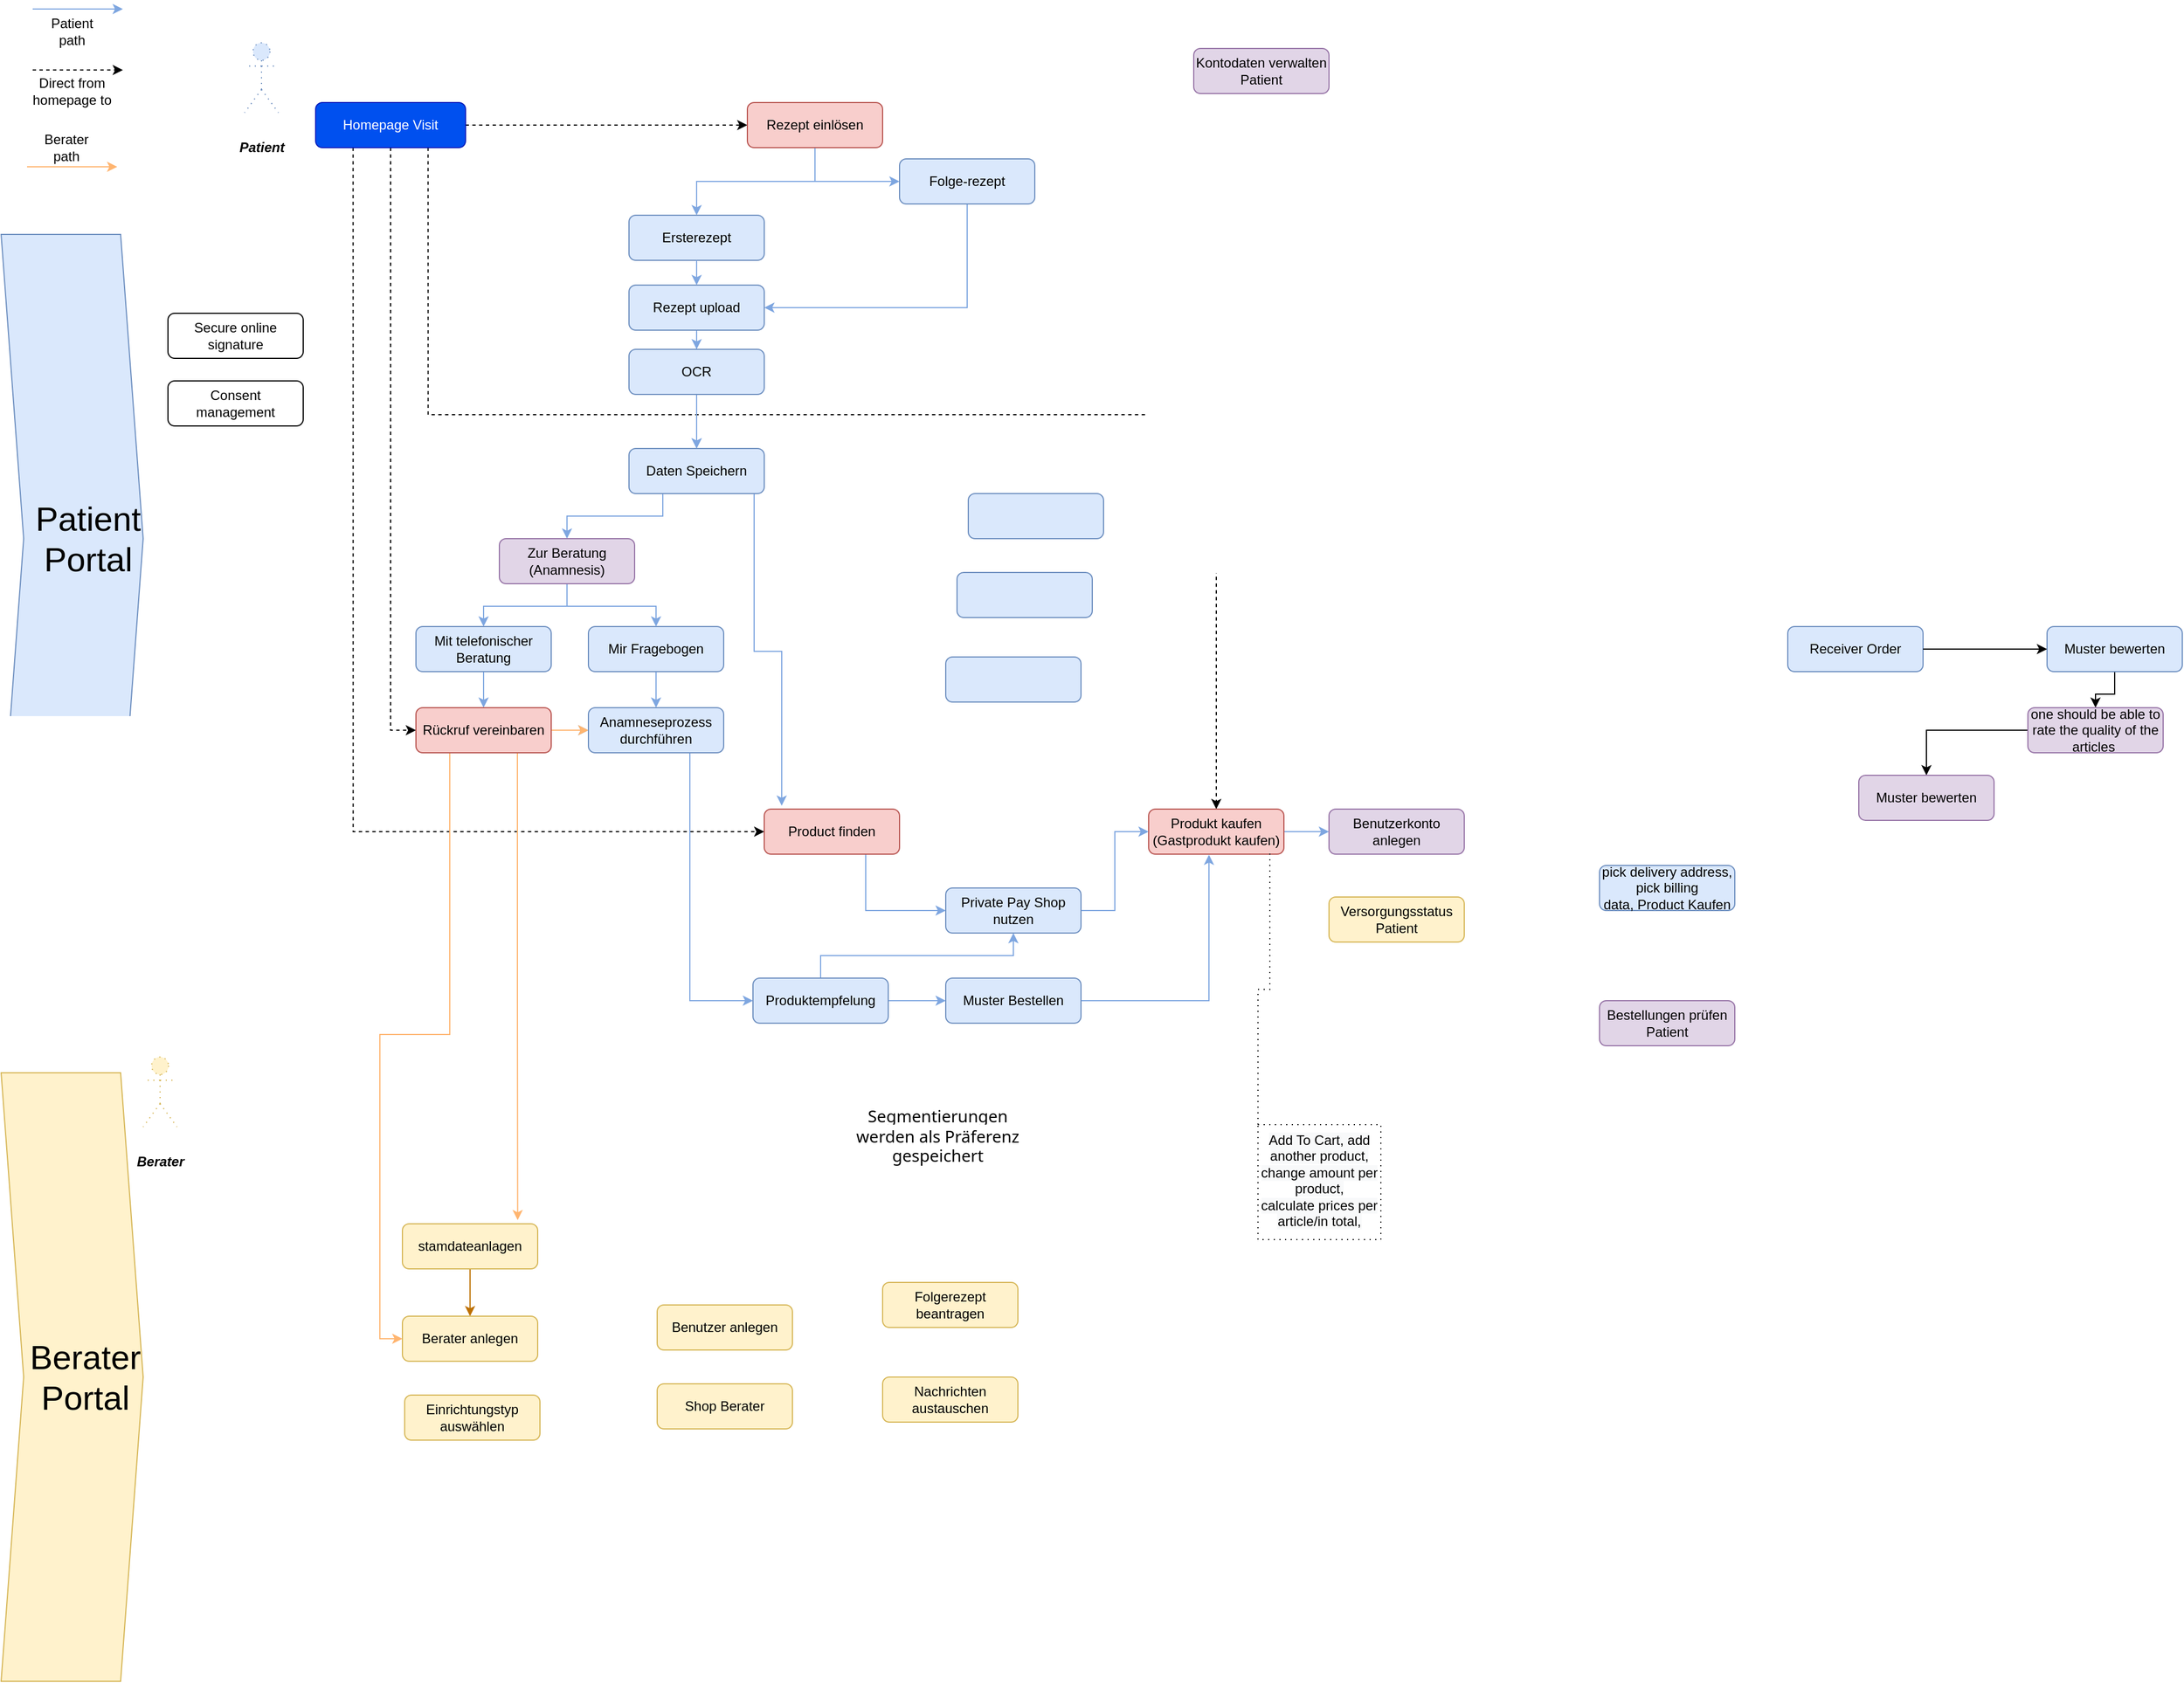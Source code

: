 <mxfile version="13.6.9" type="github" pages="8">
  <diagram id="yzNUyQcvRCuZJqu9L7W9" name="Overview ">
    <mxGraphModel dx="2500" dy="896" grid="0" gridSize="10" guides="1" tooltips="1" connect="1" arrows="1" fold="1" page="1" pageScale="1" pageWidth="827" pageHeight="1169" background="none" math="0" shadow="0">
      <root>
        <mxCell id="0" />
        <mxCell id="1" parent="0" />
        <mxCell id="c7nheeR4Cv1lEZ-zM7IP-1" style="edgeStyle=orthogonalEdgeStyle;rounded=0;orthogonalLoop=1;jettySize=auto;html=1;exitX=1;exitY=0.5;exitDx=0;exitDy=0;entryX=0;entryY=0.5;entryDx=0;entryDy=0;dashed=1;" parent="1" source="c7nheeR4Cv1lEZ-zM7IP-4" target="c7nheeR4Cv1lEZ-zM7IP-7" edge="1">
          <mxGeometry relative="1" as="geometry" />
        </mxCell>
        <mxCell id="2mvnybx2gDGMd5j6eMJd-31" style="edgeStyle=orthogonalEdgeStyle;rounded=0;orthogonalLoop=1;jettySize=auto;html=1;exitX=0.75;exitY=1;exitDx=0;exitDy=0;dashed=1;entryX=0.5;entryY=0;entryDx=0;entryDy=0;" parent="1" source="c7nheeR4Cv1lEZ-zM7IP-4" target="jtWPIGQ9lgPhIsARCJN1-1" edge="1">
          <mxGeometry relative="1" as="geometry">
            <Array as="points">
              <mxPoint x="153" y="370" />
              <mxPoint x="599" y="370" />
            </Array>
          </mxGeometry>
        </mxCell>
        <mxCell id="Q-ECmKFL7cBIkWH3QSio-10" style="edgeStyle=orthogonalEdgeStyle;rounded=0;orthogonalLoop=1;jettySize=auto;html=1;exitX=0.5;exitY=1;exitDx=0;exitDy=0;entryX=0;entryY=0.5;entryDx=0;entryDy=0;dashed=1;startArrow=none;startFill=0;strokeColor=#000000;" parent="1" source="c7nheeR4Cv1lEZ-zM7IP-4" target="c7nheeR4Cv1lEZ-zM7IP-52" edge="1">
          <mxGeometry relative="1" as="geometry" />
        </mxCell>
        <mxCell id="Q-ECmKFL7cBIkWH3QSio-11" style="edgeStyle=orthogonalEdgeStyle;rounded=0;orthogonalLoop=1;jettySize=auto;html=1;exitX=0.25;exitY=1;exitDx=0;exitDy=0;entryX=0;entryY=0.5;entryDx=0;entryDy=0;dashed=1;startArrow=none;startFill=0;strokeColor=#000000;" parent="1" source="c7nheeR4Cv1lEZ-zM7IP-4" target="c7nheeR4Cv1lEZ-zM7IP-35" edge="1">
          <mxGeometry relative="1" as="geometry" />
        </mxCell>
        <mxCell id="c7nheeR4Cv1lEZ-zM7IP-4" value="Homepage Visit" style="rounded=1;whiteSpace=wrap;html=1;fontSize=12;glass=0;strokeWidth=1;shadow=0;fillColor=#0050ef;strokeColor=#001DBC;fontColor=#ffffff;" parent="1" vertex="1">
          <mxGeometry x="-9" y="93" width="133" height="40" as="geometry" />
        </mxCell>
        <mxCell id="c7nheeR4Cv1lEZ-zM7IP-5" style="edgeStyle=orthogonalEdgeStyle;rounded=0;orthogonalLoop=1;jettySize=auto;html=1;exitX=0.5;exitY=1;exitDx=0;exitDy=0;entryX=0.5;entryY=0;entryDx=0;entryDy=0;fillColor=#dae8fc;strokeColor=#7EA6E0;" parent="1" source="c7nheeR4Cv1lEZ-zM7IP-7" target="c7nheeR4Cv1lEZ-zM7IP-22" edge="1">
          <mxGeometry relative="1" as="geometry" />
        </mxCell>
        <mxCell id="c7nheeR4Cv1lEZ-zM7IP-6" style="edgeStyle=orthogonalEdgeStyle;rounded=0;orthogonalLoop=1;jettySize=auto;html=1;exitX=0.5;exitY=1;exitDx=0;exitDy=0;entryX=0;entryY=0.5;entryDx=0;entryDy=0;fontSize=30;strokeColor=#7EA6E0;" parent="1" source="c7nheeR4Cv1lEZ-zM7IP-7" target="c7nheeR4Cv1lEZ-zM7IP-9" edge="1">
          <mxGeometry relative="1" as="geometry" />
        </mxCell>
        <mxCell id="c7nheeR4Cv1lEZ-zM7IP-7" value="Rezept einlösen" style="rounded=1;whiteSpace=wrap;html=1;fontSize=12;glass=0;strokeWidth=1;shadow=0;fillColor=#f8cecc;strokeColor=#b85450;" parent="1" vertex="1">
          <mxGeometry x="374" y="93" width="120" height="40" as="geometry" />
        </mxCell>
        <mxCell id="c7nheeR4Cv1lEZ-zM7IP-8" style="edgeStyle=orthogonalEdgeStyle;rounded=0;orthogonalLoop=1;jettySize=auto;html=1;exitX=0.5;exitY=1;exitDx=0;exitDy=0;entryX=1;entryY=0.5;entryDx=0;entryDy=0;fillColor=#e1d5e7;strokeColor=#7EA6E0;" parent="1" source="c7nheeR4Cv1lEZ-zM7IP-9" target="c7nheeR4Cv1lEZ-zM7IP-24" edge="1">
          <mxGeometry relative="1" as="geometry" />
        </mxCell>
        <mxCell id="c7nheeR4Cv1lEZ-zM7IP-9" value="Folge-rezept" style="rounded=1;whiteSpace=wrap;html=1;fontSize=12;glass=0;strokeWidth=1;shadow=0;fillColor=#dae8fc;strokeColor=#6c8ebf;" parent="1" vertex="1">
          <mxGeometry x="509" y="143" width="120" height="40" as="geometry" />
        </mxCell>
        <mxCell id="8Lw8EcfPyX1pXc70tfC4-2" value="" style="edgeStyle=orthogonalEdgeStyle;rounded=0;orthogonalLoop=1;jettySize=auto;html=1;strokeColor=#7EA6E0;" parent="1" source="c7nheeR4Cv1lEZ-zM7IP-11" target="8Lw8EcfPyX1pXc70tfC4-1" edge="1">
          <mxGeometry relative="1" as="geometry" />
        </mxCell>
        <mxCell id="c7nheeR4Cv1lEZ-zM7IP-11" value="Mir Fragebogen" style="rounded=1;whiteSpace=wrap;html=1;fontSize=12;glass=0;strokeWidth=1;shadow=0;fillColor=#dae8fc;strokeColor=#6c8ebf;" parent="1" vertex="1">
          <mxGeometry x="233" y="558" width="120" height="40" as="geometry" />
        </mxCell>
        <mxCell id="Q-ECmKFL7cBIkWH3QSio-20" style="edgeStyle=orthogonalEdgeStyle;rounded=0;orthogonalLoop=1;jettySize=auto;html=1;exitX=0.5;exitY=0;exitDx=0;exitDy=0;entryX=0.5;entryY=1;entryDx=0;entryDy=0;startArrow=none;startFill=0;strokeColor=#7EA6E0;" parent="1" source="c7nheeR4Cv1lEZ-zM7IP-21" target="2mvnybx2gDGMd5j6eMJd-20" edge="1">
          <mxGeometry relative="1" as="geometry" />
        </mxCell>
        <mxCell id="vAhKSoKgv1G7b5VEpWJS-2" style="edgeStyle=orthogonalEdgeStyle;rounded=0;orthogonalLoop=1;jettySize=auto;html=1;exitX=1;exitY=0.5;exitDx=0;exitDy=0;entryX=0;entryY=0.5;entryDx=0;entryDy=0;strokeColor=#7EA6E0;" parent="1" source="c7nheeR4Cv1lEZ-zM7IP-21" target="2mvnybx2gDGMd5j6eMJd-8" edge="1">
          <mxGeometry relative="1" as="geometry" />
        </mxCell>
        <mxCell id="c7nheeR4Cv1lEZ-zM7IP-21" value="Produktempfelung" style="rounded=1;whiteSpace=wrap;html=1;fontSize=12;glass=0;strokeWidth=1;shadow=0;fillColor=#dae8fc;strokeColor=#6c8ebf;" parent="1" vertex="1">
          <mxGeometry x="379" y="870" width="120" height="40" as="geometry" />
        </mxCell>
        <mxCell id="c7nheeR4Cv1lEZ-zM7IP-22" value="Ersterezept" style="rounded=1;whiteSpace=wrap;html=1;fontSize=12;glass=0;strokeWidth=1;shadow=0;fillColor=#dae8fc;strokeColor=#6c8ebf;" parent="1" vertex="1">
          <mxGeometry x="269" y="193" width="120" height="40" as="geometry" />
        </mxCell>
        <mxCell id="c7nheeR4Cv1lEZ-zM7IP-23" value="" style="edgeStyle=orthogonalEdgeStyle;rounded=0;orthogonalLoop=1;jettySize=auto;html=1;strokeColor=#7EA6E0;" parent="1" source="c7nheeR4Cv1lEZ-zM7IP-24" target="c7nheeR4Cv1lEZ-zM7IP-26" edge="1">
          <mxGeometry relative="1" as="geometry" />
        </mxCell>
        <mxCell id="c7nheeR4Cv1lEZ-zM7IP-24" value="Rezept upload" style="rounded=1;whiteSpace=wrap;html=1;fontSize=12;glass=0;strokeWidth=1;shadow=0;fillColor=#dae8fc;strokeColor=#6C8EBF;" parent="1" vertex="1">
          <mxGeometry x="269" y="255" width="120" height="40" as="geometry" />
        </mxCell>
        <mxCell id="c7nheeR4Cv1lEZ-zM7IP-25" value="" style="edgeStyle=orthogonalEdgeStyle;rounded=0;orthogonalLoop=1;jettySize=auto;html=1;strokeColor=#7EA6E0;" parent="1" source="c7nheeR4Cv1lEZ-zM7IP-26" target="c7nheeR4Cv1lEZ-zM7IP-29" edge="1">
          <mxGeometry relative="1" as="geometry" />
        </mxCell>
        <mxCell id="2mvnybx2gDGMd5j6eMJd-46" value="" style="edgeStyle=orthogonalEdgeStyle;rounded=0;orthogonalLoop=1;jettySize=auto;html=1;strokeColor=#7EA6E0;" parent="1" source="c7nheeR4Cv1lEZ-zM7IP-26" target="c7nheeR4Cv1lEZ-zM7IP-29" edge="1">
          <mxGeometry relative="1" as="geometry" />
        </mxCell>
        <mxCell id="c7nheeR4Cv1lEZ-zM7IP-26" value="OCR" style="rounded=1;whiteSpace=wrap;html=1;fontSize=12;glass=0;strokeWidth=1;shadow=0;fillColor=#dae8fc;strokeColor=#6c8ebf;" parent="1" vertex="1">
          <mxGeometry x="269" y="312" width="120" height="40" as="geometry" />
        </mxCell>
        <mxCell id="3sTM7CXVGYwM3eGU3Tkj-2" style="edgeStyle=orthogonalEdgeStyle;rounded=0;orthogonalLoop=1;jettySize=auto;html=1;exitX=0.25;exitY=1;exitDx=0;exitDy=0;entryX=0.5;entryY=0;entryDx=0;entryDy=0;strokeColor=#7EA6E0;" parent="1" source="c7nheeR4Cv1lEZ-zM7IP-29" target="c7nheeR4Cv1lEZ-zM7IP-33" edge="1">
          <mxGeometry relative="1" as="geometry" />
        </mxCell>
        <mxCell id="Q-ECmKFL7cBIkWH3QSio-3" style="edgeStyle=orthogonalEdgeStyle;rounded=0;orthogonalLoop=1;jettySize=auto;html=1;exitX=0.75;exitY=1;exitDx=0;exitDy=0;entryX=0.129;entryY=-0.075;entryDx=0;entryDy=0;entryPerimeter=0;startArrow=none;startFill=0;strokeColor=#7EA6E0;" parent="1" source="c7nheeR4Cv1lEZ-zM7IP-29" target="c7nheeR4Cv1lEZ-zM7IP-35" edge="1">
          <mxGeometry relative="1" as="geometry">
            <Array as="points">
              <mxPoint x="380" y="440" />
              <mxPoint x="380" y="580" />
              <mxPoint x="405" y="580" />
            </Array>
          </mxGeometry>
        </mxCell>
        <mxCell id="c7nheeR4Cv1lEZ-zM7IP-29" value="Daten Speichern" style="rounded=1;whiteSpace=wrap;html=1;fontSize=12;glass=0;strokeWidth=1;shadow=0;fillColor=#dae8fc;strokeColor=#6c8ebf;" parent="1" vertex="1">
          <mxGeometry x="269" y="400" width="120" height="40" as="geometry" />
        </mxCell>
        <mxCell id="c7nheeR4Cv1lEZ-zM7IP-30" value="" style="endArrow=classic;html=1;exitX=0.5;exitY=1;exitDx=0;exitDy=0;entryX=0.5;entryY=0;entryDx=0;entryDy=0;strokeColor=#7EA6E0;" parent="1" source="c7nheeR4Cv1lEZ-zM7IP-22" target="c7nheeR4Cv1lEZ-zM7IP-24" edge="1">
          <mxGeometry width="50" height="50" relative="1" as="geometry">
            <mxPoint x="399" y="136" as="sourcePoint" />
            <mxPoint x="449" y="86" as="targetPoint" />
          </mxGeometry>
        </mxCell>
        <mxCell id="c7nheeR4Cv1lEZ-zM7IP-31" style="edgeStyle=orthogonalEdgeStyle;rounded=0;orthogonalLoop=1;jettySize=auto;html=1;exitX=0.5;exitY=1;exitDx=0;exitDy=0;entryX=0.5;entryY=0;entryDx=0;entryDy=0;strokeColor=#7EA6E0;" parent="1" source="c7nheeR4Cv1lEZ-zM7IP-33" target="c7nheeR4Cv1lEZ-zM7IP-11" edge="1">
          <mxGeometry relative="1" as="geometry" />
        </mxCell>
        <mxCell id="c7nheeR4Cv1lEZ-zM7IP-32" style="edgeStyle=orthogonalEdgeStyle;rounded=0;orthogonalLoop=1;jettySize=auto;html=1;exitX=0.5;exitY=1;exitDx=0;exitDy=0;entryX=0.5;entryY=0;entryDx=0;entryDy=0;strokeColor=#7EA6E0;" parent="1" source="c7nheeR4Cv1lEZ-zM7IP-33" target="c7nheeR4Cv1lEZ-zM7IP-48" edge="1">
          <mxGeometry relative="1" as="geometry" />
        </mxCell>
        <mxCell id="c7nheeR4Cv1lEZ-zM7IP-33" value="Zur Beratung (Anamnesis)" style="rounded=1;whiteSpace=wrap;html=1;fontSize=12;glass=0;strokeWidth=1;shadow=0;fillColor=#e1d5e7;strokeColor=#9673a6;" parent="1" vertex="1">
          <mxGeometry x="154" y="480" width="120" height="40" as="geometry" />
        </mxCell>
        <mxCell id="Q-ECmKFL7cBIkWH3QSio-19" style="edgeStyle=orthogonalEdgeStyle;rounded=0;orthogonalLoop=1;jettySize=auto;html=1;exitX=0.75;exitY=1;exitDx=0;exitDy=0;entryX=0;entryY=0.5;entryDx=0;entryDy=0;startArrow=none;startFill=0;strokeColor=#7EA6E0;" parent="1" source="c7nheeR4Cv1lEZ-zM7IP-35" target="2mvnybx2gDGMd5j6eMJd-20" edge="1">
          <mxGeometry relative="1" as="geometry" />
        </mxCell>
        <mxCell id="c7nheeR4Cv1lEZ-zM7IP-35" value="Product finden" style="rounded=1;whiteSpace=wrap;html=1;fontSize=12;glass=0;strokeWidth=1;shadow=0;fillColor=#f8cecc;strokeColor=#b85450;" parent="1" vertex="1">
          <mxGeometry x="389" y="720" width="120" height="40" as="geometry" />
        </mxCell>
        <mxCell id="Q-ECmKFL7cBIkWH3QSio-12" style="edgeStyle=orthogonalEdgeStyle;rounded=0;orthogonalLoop=1;jettySize=auto;html=1;exitX=0.5;exitY=1;exitDx=0;exitDy=0;entryX=0.5;entryY=0;entryDx=0;entryDy=0;startArrow=none;startFill=0;strokeColor=#BD7000;fillColor=#f0a30a;" parent="1" source="c7nheeR4Cv1lEZ-zM7IP-37" target="2mvnybx2gDGMd5j6eMJd-36" edge="1">
          <mxGeometry relative="1" as="geometry" />
        </mxCell>
        <mxCell id="c7nheeR4Cv1lEZ-zM7IP-37" value="stamdateanlagen" style="rounded=1;whiteSpace=wrap;html=1;fontSize=12;glass=0;strokeWidth=1;shadow=0;fillColor=#fff2cc;strokeColor=#d6b656;" parent="1" vertex="1">
          <mxGeometry x="68" y="1088" width="120" height="40" as="geometry" />
        </mxCell>
        <mxCell id="c7nheeR4Cv1lEZ-zM7IP-40" value="Receiver Order" style="rounded=1;whiteSpace=wrap;html=1;fontSize=12;glass=0;strokeWidth=1;shadow=0;fillColor=#dae8fc;strokeColor=#6c8ebf;" parent="1" vertex="1">
          <mxGeometry x="1297" y="558" width="120" height="40" as="geometry" />
        </mxCell>
        <mxCell id="RFfzMiclbLoLRQgerotc-2" value="" style="edgeStyle=orthogonalEdgeStyle;rounded=0;orthogonalLoop=1;jettySize=auto;html=1;" parent="1" source="c7nheeR4Cv1lEZ-zM7IP-45" target="RFfzMiclbLoLRQgerotc-1" edge="1">
          <mxGeometry relative="1" as="geometry" />
        </mxCell>
        <mxCell id="c7nheeR4Cv1lEZ-zM7IP-45" value="Muster bewerten" style="rounded=1;whiteSpace=wrap;html=1;fontSize=12;glass=0;strokeWidth=1;shadow=0;fillColor=#dae8fc;strokeColor=#6c8ebf;" parent="1" vertex="1">
          <mxGeometry x="1527" y="558" width="120" height="40" as="geometry" />
        </mxCell>
        <mxCell id="c7nheeR4Cv1lEZ-zM7IP-46" value="" style="endArrow=classic;html=1;entryX=0;entryY=0.5;entryDx=0;entryDy=0;exitX=1;exitY=0.5;exitDx=0;exitDy=0;" parent="1" source="c7nheeR4Cv1lEZ-zM7IP-40" target="c7nheeR4Cv1lEZ-zM7IP-45" edge="1">
          <mxGeometry width="50" height="50" relative="1" as="geometry">
            <mxPoint x="1256" y="617" as="sourcePoint" />
            <mxPoint x="1306" y="567" as="targetPoint" />
          </mxGeometry>
        </mxCell>
        <mxCell id="c7nheeR4Cv1lEZ-zM7IP-47" value="" style="edgeStyle=orthogonalEdgeStyle;rounded=0;orthogonalLoop=1;jettySize=auto;html=1;fontSize=30;strokeColor=#7EA6E0;" parent="1" source="c7nheeR4Cv1lEZ-zM7IP-48" target="c7nheeR4Cv1lEZ-zM7IP-52" edge="1">
          <mxGeometry relative="1" as="geometry" />
        </mxCell>
        <mxCell id="c7nheeR4Cv1lEZ-zM7IP-48" value="Mit telefonischer Beratung" style="rounded=1;whiteSpace=wrap;html=1;fillColor=#dae8fc;strokeColor=#6c8ebf;" parent="1" vertex="1">
          <mxGeometry x="80" y="558" width="120" height="40" as="geometry" />
        </mxCell>
        <mxCell id="c7nheeR4Cv1lEZ-zM7IP-49" value="&lt;div&gt;&lt;span&gt;Patient&lt;/span&gt;&lt;/div&gt;&lt;div style=&quot;text-align: center&quot;&gt;&lt;span&gt;Portal&lt;/span&gt;&lt;/div&gt;" style="shape=step;perimeter=stepPerimeter;whiteSpace=wrap;html=1;fixedSize=1;fontSize=30;align=right;fillColor=#dae8fc;strokeColor=#6c8ebf;" parent="1" vertex="1">
          <mxGeometry x="-288" y="210" width="126" height="540" as="geometry" />
        </mxCell>
        <mxCell id="c7nheeR4Cv1lEZ-zM7IP-50" value="Berater&lt;br&gt;&lt;div style=&quot;text-align: center&quot;&gt;&lt;span&gt;Portal&lt;/span&gt;&lt;/div&gt;" style="shape=step;perimeter=stepPerimeter;whiteSpace=wrap;html=1;fixedSize=1;fontSize=30;align=right;fillColor=#fff2cc;strokeColor=#d6b656;" parent="1" vertex="1">
          <mxGeometry x="-288" y="954" width="126" height="540" as="geometry" />
        </mxCell>
        <mxCell id="8Lw8EcfPyX1pXc70tfC4-5" style="edgeStyle=orthogonalEdgeStyle;rounded=0;orthogonalLoop=1;jettySize=auto;html=1;exitX=0.25;exitY=1;exitDx=0;exitDy=0;entryX=0;entryY=0.5;entryDx=0;entryDy=0;fillColor=#f0a30a;strokeColor=#FFB570;" parent="1" source="c7nheeR4Cv1lEZ-zM7IP-52" target="2mvnybx2gDGMd5j6eMJd-36" edge="1">
          <mxGeometry relative="1" as="geometry" />
        </mxCell>
        <mxCell id="8Lw8EcfPyX1pXc70tfC4-7" style="edgeStyle=orthogonalEdgeStyle;rounded=0;orthogonalLoop=1;jettySize=auto;html=1;exitX=0.75;exitY=1;exitDx=0;exitDy=0;entryX=0.852;entryY=-0.081;entryDx=0;entryDy=0;entryPerimeter=0;fillColor=#f0a30a;strokeColor=#FFB570;" parent="1" source="c7nheeR4Cv1lEZ-zM7IP-52" target="c7nheeR4Cv1lEZ-zM7IP-37" edge="1">
          <mxGeometry relative="1" as="geometry" />
        </mxCell>
        <mxCell id="vl-eUYaVZCRtZTr2velE-1" style="edgeStyle=orthogonalEdgeStyle;rounded=0;orthogonalLoop=1;jettySize=auto;html=1;exitX=1;exitY=0.5;exitDx=0;exitDy=0;entryX=0;entryY=0.5;entryDx=0;entryDy=0;strokeColor=#7EA6E0;" parent="1" source="c7nheeR4Cv1lEZ-zM7IP-52" target="8Lw8EcfPyX1pXc70tfC4-1" edge="1">
          <mxGeometry relative="1" as="geometry" />
        </mxCell>
        <mxCell id="vAhKSoKgv1G7b5VEpWJS-1" value="" style="edgeStyle=orthogonalEdgeStyle;rounded=0;orthogonalLoop=1;jettySize=auto;html=1;strokeColor=#FFB570;" parent="1" source="c7nheeR4Cv1lEZ-zM7IP-52" target="8Lw8EcfPyX1pXc70tfC4-1" edge="1">
          <mxGeometry relative="1" as="geometry" />
        </mxCell>
        <mxCell id="c7nheeR4Cv1lEZ-zM7IP-52" value="Rückruf vereinbaren" style="rounded=1;whiteSpace=wrap;html=1;fillColor=#f8cecc;strokeColor=#b85450;" parent="1" vertex="1">
          <mxGeometry x="80" y="630" width="120" height="40" as="geometry" />
        </mxCell>
        <mxCell id="c7nheeR4Cv1lEZ-zM7IP-53" value="&lt;font style=&quot;font-size: 12px&quot;&gt;&lt;b&gt;&lt;i&gt;Patient&lt;/i&gt;&lt;/b&gt;&lt;/font&gt;" style="shape=umlActor;verticalLabelPosition=bottom;verticalAlign=top;html=1;outlineConnect=0;dashed=1;dashPattern=1 4;fillColor=#dae8fc;fontSize=30;strokeColor=#6c8ebf;" parent="1" vertex="1">
          <mxGeometry x="-72" y="40" width="30" height="62" as="geometry" />
        </mxCell>
        <mxCell id="c7nheeR4Cv1lEZ-zM7IP-54" value="&lt;span style=&quot;font-size: 12px&quot;&gt;&lt;b&gt;&lt;i&gt;Berater&lt;/i&gt;&lt;/b&gt;&lt;/span&gt;" style="shape=umlActor;verticalLabelPosition=bottom;verticalAlign=top;html=1;outlineConnect=0;dashed=1;dashPattern=1 4;fillColor=#fff2cc;fontSize=30;strokeColor=#d6b656;" parent="1" vertex="1">
          <mxGeometry x="-162" y="940" width="30" height="62" as="geometry" />
        </mxCell>
        <mxCell id="c7nheeR4Cv1lEZ-zM7IP-56" value="Benutzerkonto anlegen" style="rounded=1;whiteSpace=wrap;html=1;fontSize=12;glass=0;strokeWidth=1;shadow=0;fillColor=#e1d5e7;strokeColor=#9673a6;" parent="1" vertex="1">
          <mxGeometry x="890" y="720" width="120" height="40" as="geometry" />
        </mxCell>
        <mxCell id="2mvnybx2gDGMd5j6eMJd-16" style="edgeStyle=orthogonalEdgeStyle;rounded=0;orthogonalLoop=1;jettySize=auto;html=1;exitX=1;exitY=0.5;exitDx=0;exitDy=0;entryX=0;entryY=0.5;entryDx=0;entryDy=0;strokeColor=#7EA6E0;" parent="1" source="jtWPIGQ9lgPhIsARCJN1-1" target="c7nheeR4Cv1lEZ-zM7IP-56" edge="1">
          <mxGeometry relative="1" as="geometry" />
        </mxCell>
        <mxCell id="jtWPIGQ9lgPhIsARCJN1-1" value="Produkt kaufen (Gastprodukt kaufen)" style="rounded=1;whiteSpace=wrap;html=1;fontSize=12;glass=0;strokeWidth=1;shadow=0;fillColor=#f8cecc;strokeColor=#b85450;" parent="1" vertex="1">
          <mxGeometry x="730" y="720" width="120" height="40" as="geometry" />
        </mxCell>
        <mxCell id="RFfzMiclbLoLRQgerotc-4" value="" style="edgeStyle=orthogonalEdgeStyle;rounded=0;orthogonalLoop=1;jettySize=auto;html=1;" parent="1" source="RFfzMiclbLoLRQgerotc-1" target="RFfzMiclbLoLRQgerotc-3" edge="1">
          <mxGeometry relative="1" as="geometry" />
        </mxCell>
        <mxCell id="RFfzMiclbLoLRQgerotc-1" value="one should be able to rate the quality of the articles&amp;nbsp;" style="rounded=1;whiteSpace=wrap;html=1;fontSize=12;glass=0;strokeWidth=1;shadow=0;fillColor=#e1d5e7;strokeColor=#9673a6;" parent="1" vertex="1">
          <mxGeometry x="1510" y="630" width="120" height="40" as="geometry" />
        </mxCell>
        <mxCell id="RFfzMiclbLoLRQgerotc-3" value="Muster bewerten" style="rounded=1;whiteSpace=wrap;html=1;fontSize=12;glass=0;strokeWidth=1;shadow=0;fillColor=#e1d5e7;strokeColor=#9673a6;" parent="1" vertex="1">
          <mxGeometry x="1360" y="690" width="120" height="40" as="geometry" />
        </mxCell>
        <mxCell id="c7nheeR4Cv1lEZ-zM7IP-61" value="&lt;span style=&quot;font-family: &amp;#34;calibri&amp;#34; , &amp;#34;segoe ui&amp;#34; , &amp;#34;calibri&amp;#34; , &amp;#34;thonburi&amp;#34; , &amp;#34;arial&amp;#34; , &amp;#34;verdana&amp;#34; , sans-serif , &amp;#34;mongolian baiti&amp;#34; , &amp;#34;microsoft yi baiti&amp;#34; , &amp;#34;javanese text&amp;#34; ; font-size: 14.667px ; background-color: rgb(255 , 255 , 255)&quot;&gt;Segmentierungen werden als Präferenz gespeichert&lt;/span&gt;" style="rounded=1;whiteSpace=wrap;html=1;fontSize=12;glass=0;strokeWidth=1;shadow=0;fillColor=none;strokeColor=none;" parent="1" vertex="1">
          <mxGeometry x="460" y="990" width="166" height="40" as="geometry" />
        </mxCell>
        <mxCell id="2rWYULEwYTY-TnV6B5xV-4" value="&lt;div&gt;Kontodaten verwalten&lt;/div&gt;&lt;div&gt;Patient&lt;/div&gt;" style="rounded=1;whiteSpace=wrap;html=1;fontSize=12;glass=0;strokeWidth=1;shadow=0;fillColor=#e1d5e7;strokeColor=#9673a6;" parent="1" vertex="1">
          <mxGeometry x="770" y="45" width="120" height="40" as="geometry" />
        </mxCell>
        <mxCell id="2mvnybx2gDGMd5j6eMJd-1" value="Versorgungsstatus Patient" style="rounded=1;whiteSpace=wrap;html=1;fontSize=12;glass=0;strokeWidth=1;shadow=0;fillColor=#fff2cc;strokeColor=#d6b656;" parent="1" vertex="1">
          <mxGeometry x="890" y="798" width="120" height="40" as="geometry" />
        </mxCell>
        <mxCell id="2mvnybx2gDGMd5j6eMJd-3" value="Bestellungen prüfen Patient" style="rounded=1;whiteSpace=wrap;html=1;fontSize=12;glass=0;strokeWidth=1;shadow=0;fillColor=#e1d5e7;strokeColor=#9673a6;" parent="1" vertex="1">
          <mxGeometry x="1130" y="890" width="120" height="40" as="geometry" />
        </mxCell>
        <mxCell id="2mvnybx2gDGMd5j6eMJd-7" value="&lt;span&gt;pick delivery address,&lt;/span&gt;&lt;br&gt;&lt;span&gt;pick billing data,&amp;nbsp;Product Kaufen&lt;/span&gt;" style="rounded=1;whiteSpace=wrap;html=1;fontSize=12;glass=0;strokeWidth=1;shadow=0;fillColor=#dae8fc;strokeColor=#6c8ebf;" parent="1" vertex="1">
          <mxGeometry x="1130" y="770" width="120" height="40" as="geometry" />
        </mxCell>
        <mxCell id="vAhKSoKgv1G7b5VEpWJS-3" style="edgeStyle=orthogonalEdgeStyle;rounded=0;orthogonalLoop=1;jettySize=auto;html=1;exitX=1;exitY=0.5;exitDx=0;exitDy=0;entryX=0.446;entryY=1.012;entryDx=0;entryDy=0;entryPerimeter=0;strokeColor=#7EA6E0;" parent="1" source="2mvnybx2gDGMd5j6eMJd-8" target="jtWPIGQ9lgPhIsARCJN1-1" edge="1">
          <mxGeometry relative="1" as="geometry" />
        </mxCell>
        <mxCell id="2mvnybx2gDGMd5j6eMJd-8" value="Muster Bestellen" style="rounded=1;whiteSpace=wrap;html=1;fontSize=12;glass=0;strokeWidth=1;shadow=0;fillColor=#dae8fc;strokeColor=#6c8ebf;" parent="1" vertex="1">
          <mxGeometry x="550" y="870" width="120" height="40" as="geometry" />
        </mxCell>
        <mxCell id="2mvnybx2gDGMd5j6eMJd-28" style="edgeStyle=orthogonalEdgeStyle;rounded=0;orthogonalLoop=1;jettySize=auto;html=1;exitX=1;exitY=0.5;exitDx=0;exitDy=0;entryX=0;entryY=0.5;entryDx=0;entryDy=0;strokeColor=#7EA6E0;" parent="1" source="2mvnybx2gDGMd5j6eMJd-20" target="jtWPIGQ9lgPhIsARCJN1-1" edge="1">
          <mxGeometry relative="1" as="geometry" />
        </mxCell>
        <mxCell id="2mvnybx2gDGMd5j6eMJd-20" value="Private Pay Shop nutzen" style="rounded=1;whiteSpace=wrap;html=1;fontSize=12;glass=0;strokeWidth=1;shadow=0;fillColor=#dae8fc;strokeColor=#6c8ebf;" parent="1" vertex="1">
          <mxGeometry x="550" y="790" width="120" height="40" as="geometry" />
        </mxCell>
        <mxCell id="3sTM7CXVGYwM3eGU3Tkj-7" style="edgeStyle=orthogonalEdgeStyle;rounded=0;orthogonalLoop=1;jettySize=auto;html=1;exitX=0;exitY=0;exitDx=0;exitDy=0;entryX=0.896;entryY=0.985;entryDx=0;entryDy=0;entryPerimeter=0;dashed=1;dashPattern=1 4;endArrow=none;endFill=0;strokeColor=#000000;" parent="1" source="2mvnybx2gDGMd5j6eMJd-30" target="jtWPIGQ9lgPhIsARCJN1-1" edge="1">
          <mxGeometry relative="1" as="geometry" />
        </mxCell>
        <mxCell id="2mvnybx2gDGMd5j6eMJd-30" value="&lt;span style=&quot;color: rgb(0 , 0 , 0) ; font-family: &amp;#34;helvetica&amp;#34; ; font-size: 12px ; font-style: normal ; font-weight: 400 ; letter-spacing: normal ; text-indent: 0px ; text-transform: none ; word-spacing: 0px ; background-color: rgb(248 , 249 , 250) ; display: inline ; float: none&quot;&gt;Add To Cart, add another product, change amount per product,&lt;/span&gt;&lt;br style=&quot;color: rgb(0 , 0 , 0) ; font-family: &amp;#34;helvetica&amp;#34; ; font-size: 12px ; font-style: normal ; font-weight: 400 ; letter-spacing: normal ; text-indent: 0px ; text-transform: none ; word-spacing: 0px ; background-color: rgb(248 , 249 , 250)&quot;&gt;&lt;span style=&quot;color: rgb(0 , 0 , 0) ; font-family: &amp;#34;helvetica&amp;#34; ; font-size: 12px ; font-style: normal ; font-weight: 400 ; letter-spacing: normal ; text-indent: 0px ; text-transform: none ; word-spacing: 0px ; background-color: rgb(248 , 249 , 250) ; display: inline ; float: none&quot;&gt;calculate prices per article/in total,&lt;/span&gt;" style="text;whiteSpace=wrap;html=1;align=center;strokeColor=#000000;dashed=1;dashPattern=1 4;" parent="1" vertex="1">
          <mxGeometry x="827" y="1000" width="109" height="102" as="geometry" />
        </mxCell>
        <mxCell id="2mvnybx2gDGMd5j6eMJd-34" value="Einrichtungstyp auswählen" style="rounded=1;whiteSpace=wrap;html=1;fontSize=12;glass=0;strokeWidth=1;shadow=0;fillColor=#fff2cc;strokeColor=#d6b656;" parent="1" vertex="1">
          <mxGeometry x="70" y="1240" width="120" height="40" as="geometry" />
        </mxCell>
        <mxCell id="2mvnybx2gDGMd5j6eMJd-36" value="Berater anlegen" style="rounded=1;whiteSpace=wrap;html=1;fontSize=12;glass=0;strokeWidth=1;shadow=0;fillColor=#fff2cc;strokeColor=#d6b656;" parent="1" vertex="1">
          <mxGeometry x="68" y="1170" width="120" height="40" as="geometry" />
        </mxCell>
        <mxCell id="2mvnybx2gDGMd5j6eMJd-38" value="Benutzer anlegen" style="rounded=1;whiteSpace=wrap;html=1;fontSize=12;glass=0;strokeWidth=1;shadow=0;fillColor=#fff2cc;strokeColor=#d6b656;" parent="1" vertex="1">
          <mxGeometry x="294" y="1160" width="120" height="40" as="geometry" />
        </mxCell>
        <mxCell id="2mvnybx2gDGMd5j6eMJd-40" value="Shop Berater" style="rounded=1;whiteSpace=wrap;html=1;fontSize=12;glass=0;strokeWidth=1;shadow=0;fillColor=#fff2cc;strokeColor=#d6b656;" parent="1" vertex="1">
          <mxGeometry x="294" y="1230" width="120" height="40" as="geometry" />
        </mxCell>
        <mxCell id="2mvnybx2gDGMd5j6eMJd-41" value="Folgerezept beantragen" style="rounded=1;whiteSpace=wrap;html=1;fontSize=12;glass=0;strokeWidth=1;shadow=0;fillColor=#fff2cc;strokeColor=#d6b656;" parent="1" vertex="1">
          <mxGeometry x="494" y="1140" width="120" height="40" as="geometry" />
        </mxCell>
        <mxCell id="2mvnybx2gDGMd5j6eMJd-42" value="Nachrichten austauschen" style="rounded=1;whiteSpace=wrap;html=1;fontSize=12;glass=0;strokeWidth=1;shadow=0;fillColor=#fff2cc;strokeColor=#d6b656;" parent="1" vertex="1">
          <mxGeometry x="494" y="1224" width="120" height="40" as="geometry" />
        </mxCell>
        <mxCell id="8Lw8EcfPyX1pXc70tfC4-8" style="edgeStyle=orthogonalEdgeStyle;rounded=0;orthogonalLoop=1;jettySize=auto;html=1;exitX=0.75;exitY=1;exitDx=0;exitDy=0;entryX=0;entryY=0.5;entryDx=0;entryDy=0;startArrow=none;startFill=0;fillColor=#f0a30a;strokeColor=#7EA6E0;" parent="1" source="8Lw8EcfPyX1pXc70tfC4-1" target="c7nheeR4Cv1lEZ-zM7IP-21" edge="1">
          <mxGeometry relative="1" as="geometry" />
        </mxCell>
        <mxCell id="8Lw8EcfPyX1pXc70tfC4-1" value="&lt;div&gt;Anamneseprozess&lt;/div&gt;&lt;div&gt;durchführen&lt;/div&gt;" style="rounded=1;whiteSpace=wrap;html=1;fontSize=12;glass=0;strokeWidth=1;shadow=0;fillColor=#dae8fc;strokeColor=#6c8ebf;" parent="1" vertex="1">
          <mxGeometry x="233" y="630" width="120" height="40" as="geometry" />
        </mxCell>
        <mxCell id="Q-ECmKFL7cBIkWH3QSio-4" value="" style="endArrow=classic;html=1;strokeColor=#7EA6E0;" parent="1" edge="1">
          <mxGeometry width="50" height="50" relative="1" as="geometry">
            <mxPoint x="-260" y="10" as="sourcePoint" />
            <mxPoint x="-180" y="10" as="targetPoint" />
          </mxGeometry>
        </mxCell>
        <mxCell id="Q-ECmKFL7cBIkWH3QSio-5" value="" style="endArrow=classic;html=1;dashed=1;" parent="1" edge="1">
          <mxGeometry width="50" height="50" relative="1" as="geometry">
            <mxPoint x="-260" y="64.17" as="sourcePoint" />
            <mxPoint x="-180" y="64.17" as="targetPoint" />
          </mxGeometry>
        </mxCell>
        <mxCell id="Q-ECmKFL7cBIkWH3QSio-6" value="Direct from homepage to" style="text;html=1;strokeColor=none;fillColor=none;align=center;verticalAlign=middle;whiteSpace=wrap;rounded=0;" parent="1" vertex="1">
          <mxGeometry x="-265" y="73" width="80" height="20" as="geometry" />
        </mxCell>
        <mxCell id="Q-ECmKFL7cBIkWH3QSio-7" value="Patient path" style="text;html=1;strokeColor=none;fillColor=none;align=center;verticalAlign=middle;whiteSpace=wrap;rounded=0;" parent="1" vertex="1">
          <mxGeometry x="-245" y="20" width="40" height="20" as="geometry" />
        </mxCell>
        <mxCell id="Q-ECmKFL7cBIkWH3QSio-16" value="" style="rounded=1;whiteSpace=wrap;html=1;fontSize=12;glass=0;strokeWidth=1;shadow=0;fillColor=#dae8fc;strokeColor=#6c8ebf;" parent="1" vertex="1">
          <mxGeometry x="550" y="585" width="120" height="40" as="geometry" />
        </mxCell>
        <mxCell id="Q-ECmKFL7cBIkWH3QSio-17" value="" style="rounded=1;whiteSpace=wrap;html=1;fontSize=12;glass=0;strokeWidth=1;shadow=0;fillColor=#dae8fc;strokeColor=#6c8ebf;" parent="1" vertex="1">
          <mxGeometry x="560" y="510" width="120" height="40" as="geometry" />
        </mxCell>
        <mxCell id="Q-ECmKFL7cBIkWH3QSio-18" value="" style="rounded=1;whiteSpace=wrap;html=1;fontSize=12;glass=0;strokeWidth=1;shadow=0;fillColor=#dae8fc;strokeColor=#6c8ebf;" parent="1" vertex="1">
          <mxGeometry x="570" y="440" width="120" height="40" as="geometry" />
        </mxCell>
        <mxCell id="Z4Q3AaH40pW_MtjIOYAI-1" value="Secure online signature" style="rounded=1;whiteSpace=wrap;html=1;fontSize=12;glass=0;strokeWidth=1;shadow=0;" parent="1" vertex="1">
          <mxGeometry x="-140" y="280" width="120" height="40" as="geometry" />
        </mxCell>
        <mxCell id="vl-eUYaVZCRtZTr2velE-3" value="" style="endArrow=classic;html=1;strokeColor=#FFB570;" parent="1" edge="1">
          <mxGeometry width="50" height="50" relative="1" as="geometry">
            <mxPoint x="-265" y="150" as="sourcePoint" />
            <mxPoint x="-185" y="150" as="targetPoint" />
          </mxGeometry>
        </mxCell>
        <mxCell id="vl-eUYaVZCRtZTr2velE-4" value="Berater path" style="text;html=1;strokeColor=none;fillColor=none;align=center;verticalAlign=middle;whiteSpace=wrap;rounded=0;" parent="1" vertex="1">
          <mxGeometry x="-250" y="123" width="40" height="20" as="geometry" />
        </mxCell>
        <mxCell id="ID9vRlOrNTSo7G_EoZv_-1" value="Consent management" style="rounded=1;whiteSpace=wrap;html=1;fontSize=12;glass=0;strokeWidth=1;shadow=0;" parent="1" vertex="1">
          <mxGeometry x="-140" y="340" width="120" height="40" as="geometry" />
        </mxCell>
      </root>
    </mxGraphModel>
  </diagram>
  <diagram id="tFsazot5UDuzvN4bmBim" name="Rezept einlosen">
    <mxGraphModel dx="1609" dy="437" grid="1" gridSize="10" guides="1" tooltips="1" connect="1" arrows="1" fold="1" page="1" pageScale="1" pageWidth="827" pageHeight="1169" math="0" shadow="0">
      <root>
        <mxCell id="q34dCDONzooLWPpxG54O-0" />
        <mxCell id="q34dCDONzooLWPpxG54O-1" parent="q34dCDONzooLWPpxG54O-0" />
        <mxCell id="2i9bHOm-gdq7FOkkqi6v-0" style="edgeStyle=orthogonalEdgeStyle;rounded=0;orthogonalLoop=1;jettySize=auto;html=1;exitX=0.5;exitY=1;exitDx=0;exitDy=0;entryX=0.5;entryY=0;entryDx=0;entryDy=0;fillColor=#dae8fc;strokeColor=#7EA6E0;" parent="q34dCDONzooLWPpxG54O-1" source="2i9bHOm-gdq7FOkkqi6v-2" target="2i9bHOm-gdq7FOkkqi6v-5" edge="1">
          <mxGeometry relative="1" as="geometry" />
        </mxCell>
        <mxCell id="2i9bHOm-gdq7FOkkqi6v-1" style="edgeStyle=orthogonalEdgeStyle;rounded=0;orthogonalLoop=1;jettySize=auto;html=1;exitX=0.5;exitY=1;exitDx=0;exitDy=0;entryX=0;entryY=0.5;entryDx=0;entryDy=0;fontSize=30;strokeColor=#7EA6E0;" parent="q34dCDONzooLWPpxG54O-1" source="2i9bHOm-gdq7FOkkqi6v-2" target="2i9bHOm-gdq7FOkkqi6v-4" edge="1">
          <mxGeometry relative="1" as="geometry" />
        </mxCell>
        <mxCell id="2i9bHOm-gdq7FOkkqi6v-2" value="Rezept einlösen" style="rounded=1;whiteSpace=wrap;html=1;fontSize=12;glass=0;strokeWidth=1;shadow=0;fillColor=#f8cecc;strokeColor=#b85450;" parent="q34dCDONzooLWPpxG54O-1" vertex="1">
          <mxGeometry x="374" y="92" width="120" height="40" as="geometry" />
        </mxCell>
        <mxCell id="2i9bHOm-gdq7FOkkqi6v-3" style="edgeStyle=orthogonalEdgeStyle;rounded=0;orthogonalLoop=1;jettySize=auto;html=1;exitX=0.5;exitY=1;exitDx=0;exitDy=0;entryX=1;entryY=0.5;entryDx=0;entryDy=0;strokeColor=#9673a6;fillColor=#e1d5e7;" parent="q34dCDONzooLWPpxG54O-1" source="2i9bHOm-gdq7FOkkqi6v-4" target="2i9bHOm-gdq7FOkkqi6v-7" edge="1">
          <mxGeometry relative="1" as="geometry" />
        </mxCell>
        <mxCell id="2i9bHOm-gdq7FOkkqi6v-4" value="Folge-rezept" style="rounded=1;whiteSpace=wrap;html=1;fontSize=12;glass=0;strokeWidth=1;shadow=0;fillColor=#dae8fc;strokeColor=#6c8ebf;" parent="q34dCDONzooLWPpxG54O-1" vertex="1">
          <mxGeometry x="509" y="143" width="120" height="40" as="geometry" />
        </mxCell>
        <mxCell id="2i9bHOm-gdq7FOkkqi6v-5" value="Ersterezept" style="rounded=1;whiteSpace=wrap;html=1;fontSize=12;glass=0;strokeWidth=1;shadow=0;fillColor=#dae8fc;strokeColor=#6c8ebf;" parent="q34dCDONzooLWPpxG54O-1" vertex="1">
          <mxGeometry x="269" y="193" width="120" height="40" as="geometry" />
        </mxCell>
        <mxCell id="2i9bHOm-gdq7FOkkqi6v-6" value="" style="edgeStyle=orthogonalEdgeStyle;rounded=0;orthogonalLoop=1;jettySize=auto;html=1;strokeColor=#7EA6E0;" parent="q34dCDONzooLWPpxG54O-1" source="2i9bHOm-gdq7FOkkqi6v-7" target="2i9bHOm-gdq7FOkkqi6v-10" edge="1">
          <mxGeometry relative="1" as="geometry" />
        </mxCell>
        <mxCell id="2i9bHOm-gdq7FOkkqi6v-7" value="Rezept upload" style="rounded=1;whiteSpace=wrap;html=1;fontSize=12;glass=0;strokeWidth=1;shadow=0;fillColor=#dae8fc;strokeColor=#6c8ebf;" parent="q34dCDONzooLWPpxG54O-1" vertex="1">
          <mxGeometry x="269" y="255" width="120" height="40" as="geometry" />
        </mxCell>
        <mxCell id="E143lUBNFCmcJHzHBwGq-8" style="edgeStyle=orthogonalEdgeStyle;rounded=0;orthogonalLoop=1;jettySize=auto;html=1;exitX=0.5;exitY=1;exitDx=0;exitDy=0;entryX=0.5;entryY=0;entryDx=0;entryDy=0;strokeColor=#000000;" parent="q34dCDONzooLWPpxG54O-1" source="2i9bHOm-gdq7FOkkqi6v-10" target="E143lUBNFCmcJHzHBwGq-6" edge="1">
          <mxGeometry relative="1" as="geometry" />
        </mxCell>
        <mxCell id="2i9bHOm-gdq7FOkkqi6v-10" value="OCR" style="rounded=1;whiteSpace=wrap;html=1;fontSize=12;glass=0;strokeWidth=1;shadow=0;fillColor=#dae8fc;strokeColor=#6c8ebf;" parent="q34dCDONzooLWPpxG54O-1" vertex="1">
          <mxGeometry x="269" y="312" width="120" height="40" as="geometry" />
        </mxCell>
        <mxCell id="yegy7WGIJIiIC4VN6rdF-0" style="edgeStyle=orthogonalEdgeStyle;rounded=0;orthogonalLoop=1;jettySize=auto;html=1;exitX=0.75;exitY=1;exitDx=0;exitDy=0;entryX=0.5;entryY=0;entryDx=0;entryDy=0;strokeColor=#7EA6E0;" parent="q34dCDONzooLWPpxG54O-1" source="2i9bHOm-gdq7FOkkqi6v-11" target="Ac96wr7Wo4nM_YrJI3CU-1" edge="1">
          <mxGeometry relative="1" as="geometry" />
        </mxCell>
        <mxCell id="yegy7WGIJIiIC4VN6rdF-1" style="edgeStyle=orthogonalEdgeStyle;rounded=0;orthogonalLoop=1;jettySize=auto;html=1;exitX=0.25;exitY=1;exitDx=0;exitDy=0;entryX=0.5;entryY=0;entryDx=0;entryDy=0;strokeColor=#7EA6E0;" parent="q34dCDONzooLWPpxG54O-1" source="2i9bHOm-gdq7FOkkqi6v-11" target="Ac96wr7Wo4nM_YrJI3CU-0" edge="1">
          <mxGeometry relative="1" as="geometry" />
        </mxCell>
        <mxCell id="2i9bHOm-gdq7FOkkqi6v-11" value="Daten Speichern" style="rounded=1;whiteSpace=wrap;html=1;fontSize=12;glass=0;strokeWidth=1;shadow=0;fillColor=#dae8fc;strokeColor=#6c8ebf;" parent="q34dCDONzooLWPpxG54O-1" vertex="1">
          <mxGeometry x="269" y="490" width="120" height="40" as="geometry" />
        </mxCell>
        <mxCell id="2i9bHOm-gdq7FOkkqi6v-12" value="" style="endArrow=classic;html=1;exitX=0.5;exitY=1;exitDx=0;exitDy=0;entryX=0.5;entryY=0;entryDx=0;entryDy=0;strokeColor=#7EA6E0;" parent="q34dCDONzooLWPpxG54O-1" source="2i9bHOm-gdq7FOkkqi6v-5" target="2i9bHOm-gdq7FOkkqi6v-7" edge="1">
          <mxGeometry width="50" height="50" relative="1" as="geometry">
            <mxPoint x="399" y="136" as="sourcePoint" />
            <mxPoint x="449" y="86" as="targetPoint" />
          </mxGeometry>
        </mxCell>
        <mxCell id="2i9bHOm-gdq7FOkkqi6v-13" style="edgeStyle=orthogonalEdgeStyle;rounded=0;orthogonalLoop=1;jettySize=auto;html=1;exitX=0;exitY=0.5;exitDx=0;exitDy=0;entryX=1;entryY=0.5;entryDx=0;entryDy=0;dashed=1;dashPattern=1 4;endArrow=none;endFill=0;" parent="q34dCDONzooLWPpxG54O-1" source="2i9bHOm-gdq7FOkkqi6v-14" target="2i9bHOm-gdq7FOkkqi6v-10" edge="1">
          <mxGeometry relative="1" as="geometry" />
        </mxCell>
        <mxCell id="2i9bHOm-gdq7FOkkqi6v-14" value="after OCR, patient should be able to update disease type, get informed the insurance coverage with validity check, able to continue with private pay" style="text;html=1;fillColor=none;align=center;verticalAlign=middle;whiteSpace=wrap;rounded=0;dashed=1;dashPattern=1 4;strokeColor=#000000;" parent="q34dCDONzooLWPpxG54O-1" vertex="1">
          <mxGeometry x="590" y="280" width="265" height="78" as="geometry" />
        </mxCell>
        <mxCell id="l033wOQedcvUOWr-XbWR-1" value="&lt;div style=&quot;text-align: left&quot;&gt;&lt;b style=&quot;font-size: 14px&quot;&gt;Rezept upload form&lt;/b&gt;&lt;/div&gt;&lt;font&gt;&lt;div style=&quot;text-align: left&quot;&gt;&lt;span style=&quot;font-size: 14px&quot;&gt;-Patient info&lt;/span&gt;&lt;/div&gt;&lt;font style=&quot;font-size: 14px&quot;&gt;&lt;div style=&quot;text-align: left&quot;&gt;&lt;span&gt;-Doctor info&lt;/span&gt;&lt;/div&gt;&lt;div style=&quot;text-align: left&quot;&gt;&lt;span&gt;-Insurance info&lt;/span&gt;&lt;/div&gt;&lt;div style=&quot;text-align: left&quot;&gt;&lt;span&gt;-product info&lt;/span&gt;&lt;/div&gt;&lt;/font&gt;&lt;div style=&quot;text-align: left&quot;&gt;&lt;br&gt;&lt;/div&gt;&lt;/font&gt;" style="text;html=1;strokeColor=none;fillColor=none;align=center;verticalAlign=middle;whiteSpace=wrap;rounded=0;" parent="q34dCDONzooLWPpxG54O-1" vertex="1">
          <mxGeometry x="-10" y="233" width="170" height="20" as="geometry" />
        </mxCell>
        <mxCell id="l033wOQedcvUOWr-XbWR-71" value="- Pflegegrad" style="text;html=1;strokeColor=none;fillColor=none;align=center;verticalAlign=middle;whiteSpace=wrap;rounded=0;" parent="q34dCDONzooLWPpxG54O-1" vertex="1">
          <mxGeometry x="-60" y="400" width="80" height="20" as="geometry" />
        </mxCell>
        <mxCell id="E143lUBNFCmcJHzHBwGq-1" value="Private pay shop" style="rounded=1;whiteSpace=wrap;html=1;fontSize=12;glass=0;strokeWidth=1;shadow=0;fillColor=#dae8fc;strokeColor=#6c8ebf;" parent="q34dCDONzooLWPpxG54O-1" vertex="1">
          <mxGeometry x="480" y="440" width="120" height="40" as="geometry" />
        </mxCell>
        <mxCell id="E143lUBNFCmcJHzHBwGq-3" value="No" style="text;html=1;strokeColor=none;fillColor=none;align=center;verticalAlign=middle;whiteSpace=wrap;rounded=0;" parent="q34dCDONzooLWPpxG54O-1" vertex="1">
          <mxGeometry x="400" y="440" width="40" height="20" as="geometry" />
        </mxCell>
        <mxCell id="E143lUBNFCmcJHzHBwGq-5" value="Yes" style="text;html=1;strokeColor=none;fillColor=none;align=center;verticalAlign=middle;whiteSpace=wrap;rounded=0;" parent="q34dCDONzooLWPpxG54O-1" vertex="1">
          <mxGeometry x="280" y="460" width="40" height="20" as="geometry" />
        </mxCell>
        <mxCell id="E143lUBNFCmcJHzHBwGq-10" style="edgeStyle=orthogonalEdgeStyle;rounded=0;orthogonalLoop=1;jettySize=auto;html=1;exitX=0.5;exitY=1;exitDx=0;exitDy=0;entryX=0.5;entryY=0;entryDx=0;entryDy=0;strokeColor=#000000;" parent="q34dCDONzooLWPpxG54O-1" source="E143lUBNFCmcJHzHBwGq-6" target="2i9bHOm-gdq7FOkkqi6v-11" edge="1">
          <mxGeometry relative="1" as="geometry" />
        </mxCell>
        <mxCell id="E143lUBNFCmcJHzHBwGq-11" style="edgeStyle=orthogonalEdgeStyle;rounded=0;orthogonalLoop=1;jettySize=auto;html=1;exitX=0.5;exitY=1;exitDx=0;exitDy=0;entryX=0;entryY=0.5;entryDx=0;entryDy=0;strokeColor=#000000;" parent="q34dCDONzooLWPpxG54O-1" source="E143lUBNFCmcJHzHBwGq-6" target="E143lUBNFCmcJHzHBwGq-1" edge="1">
          <mxGeometry relative="1" as="geometry" />
        </mxCell>
        <mxCell id="E143lUBNFCmcJHzHBwGq-6" value="Validation with database/insurance" style="rounded=1;whiteSpace=wrap;html=1;fontSize=12;glass=0;strokeWidth=1;shadow=0;fillColor=#fff2cc;strokeColor=#d6b656;" parent="q34dCDONzooLWPpxG54O-1" vertex="1">
          <mxGeometry x="269" y="390" width="120" height="40" as="geometry" />
        </mxCell>
        <mxCell id="rbLHCqaphAN-nanW4xN4-0" value="- IK nummer&lt;br&gt;- versicherung nummer" style="text;html=1;strokeColor=none;fillColor=none;align=center;verticalAlign=middle;whiteSpace=wrap;rounded=0;" parent="q34dCDONzooLWPpxG54O-1" vertex="1">
          <mxGeometry x="80" y="400" width="140" height="20" as="geometry" />
        </mxCell>
        <mxCell id="rbLHCqaphAN-nanW4xN4-1" value="there is possiblity to check cost estimation with insurance, which should be considered as a factor to validate the prescription in term of cost coverage" style="text;html=1;strokeColor=none;fillColor=none;align=center;verticalAlign=middle;whiteSpace=wrap;rounded=0;" parent="q34dCDONzooLWPpxG54O-1" vertex="1">
          <mxGeometry x="-70" y="450" width="280" height="20" as="geometry" />
        </mxCell>
        <mxCell id="9qqb9Oh9G1Dnsdk3l6xn-2" style="edgeStyle=orthogonalEdgeStyle;rounded=0;orthogonalLoop=1;jettySize=auto;html=1;exitX=0.25;exitY=1;exitDx=0;exitDy=0;entryX=0.5;entryY=0;entryDx=0;entryDy=0;strokeColor=#7EA6E0;" parent="q34dCDONzooLWPpxG54O-1" source="Ac96wr7Wo4nM_YrJI3CU-0" target="9qqb9Oh9G1Dnsdk3l6xn-1" edge="1">
          <mxGeometry relative="1" as="geometry" />
        </mxCell>
        <mxCell id="9qqb9Oh9G1Dnsdk3l6xn-3" style="edgeStyle=orthogonalEdgeStyle;rounded=0;orthogonalLoop=1;jettySize=auto;html=1;exitX=0.75;exitY=1;exitDx=0;exitDy=0;entryX=0.5;entryY=0;entryDx=0;entryDy=0;strokeColor=#7EA6E0;" parent="q34dCDONzooLWPpxG54O-1" source="Ac96wr7Wo4nM_YrJI3CU-0" target="9qqb9Oh9G1Dnsdk3l6xn-0" edge="1">
          <mxGeometry relative="1" as="geometry" />
        </mxCell>
        <mxCell id="Ac96wr7Wo4nM_YrJI3CU-0" value="Zur Beratung (Anamnesis)" style="rounded=1;whiteSpace=wrap;html=1;fontSize=12;glass=0;strokeWidth=1;shadow=0;fillColor=#dae8fc;strokeColor=#6c8ebf;" parent="q34dCDONzooLWPpxG54O-1" vertex="1">
          <mxGeometry x="144" y="585" width="120" height="40" as="geometry" />
        </mxCell>
        <mxCell id="Ac96wr7Wo4nM_YrJI3CU-1" value="Product finden" style="rounded=1;whiteSpace=wrap;html=1;fontSize=12;glass=0;strokeWidth=1;shadow=0;fillColor=#f8cecc;strokeColor=#b85450;" parent="q34dCDONzooLWPpxG54O-1" vertex="1">
          <mxGeometry x="374" y="585" width="120" height="40" as="geometry" />
        </mxCell>
        <mxCell id="9qqb9Oh9G1Dnsdk3l6xn-0" value="Mir Fragebogen" style="rounded=1;whiteSpace=wrap;html=1;fontSize=12;glass=0;strokeWidth=1;shadow=0;fillColor=#dae8fc;strokeColor=#6c8ebf;" parent="q34dCDONzooLWPpxG54O-1" vertex="1">
          <mxGeometry x="220.5" y="680" width="120" height="40" as="geometry" />
        </mxCell>
        <mxCell id="9qqb9Oh9G1Dnsdk3l6xn-1" value="Mit telefonischer Beratung" style="rounded=1;whiteSpace=wrap;html=1;fillColor=#dae8fc;strokeColor=#6c8ebf;" parent="q34dCDONzooLWPpxG54O-1" vertex="1">
          <mxGeometry x="67.5" y="680" width="120" height="40" as="geometry" />
        </mxCell>
        <mxCell id="B_BHm9sK1VFDQZCRCQ3L-0" value="user should be able to save these data temprorarly either as guest or logedin uder" style="text;html=1;fillColor=none;align=center;verticalAlign=middle;whiteSpace=wrap;rounded=0;strokeColor=#000000;dashed=1;dashPattern=1 4;" parent="q34dCDONzooLWPpxG54O-1" vertex="1">
          <mxGeometry x="-80" y="490" width="263" height="40" as="geometry" />
        </mxCell>
        <mxCell id="DJmrN-8OTbOvwlC8oAyq-0" value="after OCR, patient should be able to update disease type, get informed the insurance coverage with validity check, able to continue with private pay" style="text;html=1;fillColor=none;align=center;verticalAlign=middle;whiteSpace=wrap;rounded=0;dashed=1;dashPattern=1 4;strokeColor=#000000;" parent="q34dCDONzooLWPpxG54O-1" vertex="1">
          <mxGeometry x="-70" y="293" width="265" height="78" as="geometry" />
        </mxCell>
      </root>
    </mxGraphModel>
  </diagram>
  <diagram id="O2IKOOxRkxltkSF_eElB" name="Rückruf vereinbaren">
    <mxGraphModel dx="1422" dy="762" grid="1" gridSize="10" guides="1" tooltips="1" connect="1" arrows="1" fold="1" page="1" pageScale="1" pageWidth="827" pageHeight="1169" math="0" shadow="0">
      <root>
        <mxCell id="vm9W6NVqnNSlqjxnsasR-0" />
        <mxCell id="vm9W6NVqnNSlqjxnsasR-1" parent="vm9W6NVqnNSlqjxnsasR-0" />
        <mxCell id="zEWp2N9zFqfPJEcRFmHB-0" value="No" style="rounded=0;html=1;jettySize=auto;orthogonalLoop=1;fontSize=11;endArrow=block;endFill=0;endSize=8;strokeWidth=1;shadow=0;labelBackgroundColor=none;edgeStyle=orthogonalEdgeStyle;exitX=0.592;exitY=1;exitDx=0;exitDy=0;exitPerimeter=0;" parent="vm9W6NVqnNSlqjxnsasR-1" source="DHgN7y653kr361-ledHF-0" target="zEWp2N9zFqfPJEcRFmHB-3" edge="1">
          <mxGeometry x="0.333" y="20" relative="1" as="geometry">
            <mxPoint as="offset" />
            <mxPoint x="220" y="620" as="sourcePoint" />
          </mxGeometry>
        </mxCell>
        <mxCell id="zEWp2N9zFqfPJEcRFmHB-1" value="Yes" style="edgeStyle=orthogonalEdgeStyle;rounded=0;html=1;jettySize=auto;orthogonalLoop=1;fontSize=11;endArrow=block;endFill=0;endSize=8;strokeWidth=1;shadow=0;labelBackgroundColor=none;exitX=1;exitY=0.5;exitDx=0;exitDy=0;" parent="vm9W6NVqnNSlqjxnsasR-1" source="DHgN7y653kr361-ledHF-0" target="zEWp2N9zFqfPJEcRFmHB-4" edge="1">
          <mxGeometry y="10" relative="1" as="geometry">
            <mxPoint as="offset" />
            <mxPoint x="280" y="580" as="sourcePoint" />
          </mxGeometry>
        </mxCell>
        <mxCell id="zEWp2N9zFqfPJEcRFmHB-3" value="Take Questionnaire" style="rounded=1;whiteSpace=wrap;html=1;fontSize=12;glass=0;strokeWidth=1;shadow=0;fillColor=#dae8fc;strokeColor=#6c8ebf;" parent="vm9W6NVqnNSlqjxnsasR-1" vertex="1">
          <mxGeometry x="160" y="700" width="120" height="40" as="geometry" />
        </mxCell>
        <mxCell id="zEWp2N9zFqfPJEcRFmHB-4" value="Input contact data and wait for call" style="rounded=1;whiteSpace=wrap;html=1;fontSize=12;glass=0;strokeWidth=1;shadow=0;fillColor=#dae8fc;strokeColor=#6c8ebf;" parent="vm9W6NVqnNSlqjxnsasR-1" vertex="1">
          <mxGeometry x="354" y="560" width="120" height="40" as="geometry" />
        </mxCell>
        <mxCell id="zEWp2N9zFqfPJEcRFmHB-5" value="Consultant takes Questionnaire for you while talking on the phone&lt;br&gt;" style="rounded=1;whiteSpace=wrap;html=1;fontSize=12;glass=0;strokeWidth=1;shadow=0;fillColor=#fff2cc;strokeColor=#d6b656;" parent="vm9W6NVqnNSlqjxnsasR-1" vertex="1">
          <mxGeometry x="354" y="680" width="124" height="70" as="geometry" />
        </mxCell>
        <mxCell id="zEWp2N9zFqfPJEcRFmHB-6" value="Add (Sample) Products to Basket" style="rounded=1;whiteSpace=wrap;html=1;fontSize=12;glass=0;strokeWidth=1;shadow=0;fillColor=#fff2cc;strokeColor=#d6b656;" parent="vm9W6NVqnNSlqjxnsasR-1" vertex="1">
          <mxGeometry x="680" y="565" width="120" height="40" as="geometry" />
        </mxCell>
        <mxCell id="zEWp2N9zFqfPJEcRFmHB-7" value="" style="endArrow=classic;html=1;exitX=0.5;exitY=1;exitDx=0;exitDy=0;" parent="vm9W6NVqnNSlqjxnsasR-1" source="zEWp2N9zFqfPJEcRFmHB-4" edge="1">
          <mxGeometry width="50" height="50" relative="1" as="geometry">
            <mxPoint x="420" y="610" as="sourcePoint" />
            <mxPoint x="414" y="680" as="targetPoint" />
          </mxGeometry>
        </mxCell>
        <mxCell id="zEWp2N9zFqfPJEcRFmHB-8" value="" style="endArrow=classic;html=1;entryX=0.5;entryY=1;entryDx=0;entryDy=0;" parent="vm9W6NVqnNSlqjxnsasR-1" target="zEWp2N9zFqfPJEcRFmHB-6" edge="1">
          <mxGeometry width="50" height="50" relative="1" as="geometry">
            <mxPoint x="480" y="720" as="sourcePoint" />
            <mxPoint x="520" y="630" as="targetPoint" />
            <Array as="points">
              <mxPoint x="740" y="720" />
            </Array>
          </mxGeometry>
        </mxCell>
        <mxCell id="zEWp2N9zFqfPJEcRFmHB-9" value="" style="endArrow=classic;html=1;exitX=0.5;exitY=1;exitDx=0;exitDy=0;entryX=0.5;entryY=1;entryDx=0;entryDy=0;" parent="vm9W6NVqnNSlqjxnsasR-1" source="zEWp2N9zFqfPJEcRFmHB-3" target="zEWp2N9zFqfPJEcRFmHB-6" edge="1">
          <mxGeometry width="50" height="50" relative="1" as="geometry">
            <mxPoint x="470" y="680" as="sourcePoint" />
            <mxPoint x="530" y="820" as="targetPoint" />
            <Array as="points">
              <mxPoint x="220" y="810" />
              <mxPoint x="740" y="810" />
            </Array>
          </mxGeometry>
        </mxCell>
        <mxCell id="zEWp2N9zFqfPJEcRFmHB-10" value="See pendiong call requests" style="rounded=1;whiteSpace=wrap;html=1;fontSize=12;glass=0;strokeWidth=1;shadow=0;fillColor=#fff2cc;strokeColor=#d6b656;" parent="vm9W6NVqnNSlqjxnsasR-1" vertex="1">
          <mxGeometry x="126" y="899" width="120" height="40" as="geometry" />
        </mxCell>
        <mxCell id="zEWp2N9zFqfPJEcRFmHB-11" value="" style="endArrow=classic;html=1;exitX=1;exitY=0.5;exitDx=0;exitDy=0;entryX=0;entryY=0.5;entryDx=0;entryDy=0;" parent="vm9W6NVqnNSlqjxnsasR-1" source="zEWp2N9zFqfPJEcRFmHB-10" target="zEWp2N9zFqfPJEcRFmHB-5" edge="1">
          <mxGeometry width="50" height="50" relative="1" as="geometry">
            <mxPoint x="342" y="959" as="sourcePoint" />
            <mxPoint x="392" y="909" as="targetPoint" />
            <Array as="points">
              <mxPoint x="315" y="919" />
              <mxPoint x="315" y="715" />
            </Array>
          </mxGeometry>
        </mxCell>
        <mxCell id="zEWp2N9zFqfPJEcRFmHB-12" value="Mark call request as finished" style="rounded=1;whiteSpace=wrap;html=1;fontSize=12;glass=0;strokeWidth=1;shadow=0;fillColor=#fff2cc;strokeColor=#d6b656;" parent="vm9W6NVqnNSlqjxnsasR-1" vertex="1">
          <mxGeometry x="783" y="899" width="120" height="40" as="geometry" />
        </mxCell>
        <mxCell id="zEWp2N9zFqfPJEcRFmHB-13" value="" style="endArrow=classic;html=1;exitX=0.5;exitY=1;exitDx=0;exitDy=0;entryX=0.567;entryY=0.05;entryDx=0;entryDy=0;entryPerimeter=0;" parent="vm9W6NVqnNSlqjxnsasR-1" source="zEWp2N9zFqfPJEcRFmHB-6" target="zEWp2N9zFqfPJEcRFmHB-12" edge="1">
          <mxGeometry width="50" height="50" relative="1" as="geometry">
            <mxPoint x="513" y="806" as="sourcePoint" />
            <mxPoint x="882" y="729" as="targetPoint" />
            <Array as="points">
              <mxPoint x="740" y="675" />
              <mxPoint x="851" y="675" />
            </Array>
          </mxGeometry>
        </mxCell>
        <mxCell id="zEWp2N9zFqfPJEcRFmHB-14" value="(Create Patient Account)" style="rounded=1;whiteSpace=wrap;html=1;fontSize=12;glass=0;strokeWidth=1;shadow=0;fillColor=#fff2cc;strokeColor=#d6b656;" parent="vm9W6NVqnNSlqjxnsasR-1" vertex="1">
          <mxGeometry x="837" y="565" width="120" height="40" as="geometry" />
        </mxCell>
        <mxCell id="zEWp2N9zFqfPJEcRFmHB-15" value="" style="endArrow=classic;html=1;exitX=1;exitY=0.5;exitDx=0;exitDy=0;entryX=0;entryY=0.5;entryDx=0;entryDy=0;" parent="vm9W6NVqnNSlqjxnsasR-1" source="zEWp2N9zFqfPJEcRFmHB-6" target="zEWp2N9zFqfPJEcRFmHB-14" edge="1">
          <mxGeometry width="50" height="50" relative="1" as="geometry">
            <mxPoint x="800" y="585" as="sourcePoint" />
            <mxPoint x="1008" y="585" as="targetPoint" />
          </mxGeometry>
        </mxCell>
        <mxCell id="DHgN7y653kr361-ledHF-0" value="Rückruf vereinbaren" style="rounded=1;whiteSpace=wrap;html=1;fillColor=#f8cecc;strokeColor=#b85450;" parent="vm9W6NVqnNSlqjxnsasR-1" vertex="1">
          <mxGeometry x="149" y="560" width="120" height="40" as="geometry" />
        </mxCell>
        <mxCell id="JM3Gv1ue2B3dF1C_PjXb-0" value="&lt;span style=&quot;font-size: 12px&quot;&gt;&lt;b&gt;&lt;i&gt;Berater&lt;/i&gt;&lt;/b&gt;&lt;/span&gt;" style="shape=umlActor;verticalLabelPosition=bottom;verticalAlign=top;html=1;outlineConnect=0;dashed=1;dashPattern=1 4;fillColor=#fff2cc;fontSize=30;strokeColor=#d6b656;" parent="vm9W6NVqnNSlqjxnsasR-1" vertex="1">
          <mxGeometry x="80" y="870" width="30" height="62" as="geometry" />
        </mxCell>
        <mxCell id="F7VgiBTZze-vy0PMPHrw-1" value="&lt;font style=&quot;font-size: 12px&quot;&gt;&lt;b&gt;&lt;i&gt;Patient&lt;/i&gt;&lt;/b&gt;&lt;/font&gt;" style="shape=umlActor;verticalLabelPosition=bottom;verticalAlign=top;html=1;outlineConnect=0;dashed=1;dashPattern=1 4;fillColor=#dae8fc;fontSize=30;strokeColor=#6c8ebf;" parent="vm9W6NVqnNSlqjxnsasR-1" vertex="1">
          <mxGeometry x="96" y="522" width="30" height="62" as="geometry" />
        </mxCell>
      </root>
    </mxGraphModel>
  </diagram>
  <diagram id="8lt_BexI9gaXcQEgocRM" name="Anamneseprozess">
    <mxGraphModel dx="1747" dy="1643" grid="1" gridSize="10" guides="1" tooltips="1" connect="1" arrows="1" fold="1" page="1" pageScale="1" pageWidth="827" pageHeight="1169" math="0" shadow="0">
      <root>
        <mxCell id="eGC-7imbVLmDfGmRkEiL-0" />
        <mxCell id="eGC-7imbVLmDfGmRkEiL-1" parent="eGC-7imbVLmDfGmRkEiL-0" />
        <mxCell id="xjouxH2v024oqY-X4Osb-0" value="" style="edgeStyle=orthogonalEdgeStyle;rounded=0;orthogonalLoop=1;jettySize=auto;html=1;strokeColor=#7EA6E0;" parent="eGC-7imbVLmDfGmRkEiL-1" source="xjouxH2v024oqY-X4Osb-1" target="xjouxH2v024oqY-X4Osb-3" edge="1">
          <mxGeometry relative="1" as="geometry" />
        </mxCell>
        <mxCell id="xjouxH2v024oqY-X4Osb-1" value="Inkontinenzform (5 questions)" style="rounded=1;whiteSpace=wrap;html=1;fontSize=12;glass=0;strokeWidth=1;shadow=0;fillColor=#e1d5e7;strokeColor=#9673a6;" parent="eGC-7imbVLmDfGmRkEiL-1" vertex="1">
          <mxGeometry x="80" y="420" width="120" height="40" as="geometry" />
        </mxCell>
        <mxCell id="xjouxH2v024oqY-X4Osb-2" value="" style="edgeStyle=orthogonalEdgeStyle;rounded=0;orthogonalLoop=1;jettySize=auto;html=1;strokeColor=#7EA6E0;" parent="eGC-7imbVLmDfGmRkEiL-1" source="xjouxH2v024oqY-X4Osb-3" target="xjouxH2v024oqY-X4Osb-5" edge="1">
          <mxGeometry relative="1" as="geometry" />
        </mxCell>
        <mxCell id="xjouxH2v024oqY-X4Osb-3" value="Einflussfaktoren (3 questions)" style="rounded=1;whiteSpace=wrap;html=1;fontSize=12;glass=0;strokeWidth=1;shadow=0;fillColor=#e1d5e7;strokeColor=#9673a6;" parent="eGC-7imbVLmDfGmRkEiL-1" vertex="1">
          <mxGeometry x="80" y="473" width="120" height="40" as="geometry" />
        </mxCell>
        <mxCell id="xjouxH2v024oqY-X4Osb-4" value="" style="edgeStyle=orthogonalEdgeStyle;rounded=0;orthogonalLoop=1;jettySize=auto;html=1;strokeColor=#7EA6E0;" parent="eGC-7imbVLmDfGmRkEiL-1" source="xjouxH2v024oqY-X4Osb-5" target="xjouxH2v024oqY-X4Osb-6" edge="1">
          <mxGeometry relative="1" as="geometry" />
        </mxCell>
        <mxCell id="xjouxH2v024oqY-X4Osb-5" value="Versorgungssituation (4 questions)" style="rounded=1;whiteSpace=wrap;html=1;fontSize=12;glass=0;strokeWidth=1;shadow=0;fillColor=#e1d5e7;strokeColor=#9673a6;" parent="eGC-7imbVLmDfGmRkEiL-1" vertex="1">
          <mxGeometry x="80" y="527" width="120" height="40" as="geometry" />
        </mxCell>
        <mxCell id="xjouxH2v024oqY-X4Osb-6" value="Wohlfühlfaktoren" style="rounded=1;whiteSpace=wrap;html=1;fontSize=12;glass=0;strokeWidth=1;shadow=0;fillColor=#e1d5e7;strokeColor=#9673a6;" parent="eGC-7imbVLmDfGmRkEiL-1" vertex="1">
          <mxGeometry x="80" y="580.5" width="120" height="40" as="geometry" />
        </mxCell>
        <mxCell id="igWD5oE9TLMEyOKMKO6o-0" value="" style="rounded=0;whiteSpace=wrap;html=1;" parent="eGC-7imbVLmDfGmRkEiL-1" vertex="1">
          <mxGeometry x="80" y="320" width="720" height="60" as="geometry" />
        </mxCell>
        <mxCell id="igWD5oE9TLMEyOKMKO6o-2" style="edgeStyle=orthogonalEdgeStyle;rounded=0;orthogonalLoop=1;jettySize=auto;html=1;exitX=0.5;exitY=1;exitDx=0;exitDy=0;entryX=0.5;entryY=0;entryDx=0;entryDy=0;dashed=1;" parent="eGC-7imbVLmDfGmRkEiL-1" source="igWD5oE9TLMEyOKMKO6o-1" target="xjouxH2v024oqY-X4Osb-1" edge="1">
          <mxGeometry relative="1" as="geometry" />
        </mxCell>
        <mxCell id="igWD5oE9TLMEyOKMKO6o-1" value="&lt;font style=&quot;font-size: 14px&quot;&gt;Inkontinenz&lt;/font&gt;" style="rounded=1;whiteSpace=wrap;html=1;fontSize=12;glass=0;strokeWidth=1;shadow=0;fillColor=#a20025;strokeColor=#6F0000;fontColor=#ffffff;" parent="eGC-7imbVLmDfGmRkEiL-1" vertex="1">
          <mxGeometry x="80" y="320" width="120" height="60" as="geometry" />
        </mxCell>
        <mxCell id="igWD5oE9TLMEyOKMKO6o-3" value="&lt;font style=&quot;font-size: 14px&quot;&gt;Diabetes&lt;/font&gt;" style="rounded=1;whiteSpace=wrap;html=1;fontSize=12;glass=0;strokeWidth=1;shadow=0;fillColor=#f0a30a;strokeColor=#BD7000;fontColor=#ffffff;" parent="eGC-7imbVLmDfGmRkEiL-1" vertex="1">
          <mxGeometry x="200" y="320" width="120" height="60" as="geometry" />
        </mxCell>
        <mxCell id="igWD5oE9TLMEyOKMKO6o-4" value="&lt;span style=&quot;font-size: 14px&quot;&gt;Entero-Erostoma&lt;/span&gt;" style="rounded=1;whiteSpace=wrap;html=1;fontSize=12;glass=0;strokeWidth=1;shadow=0;strokeColor=#432D57;fontColor=#ffffff;fillColor=#000066;" parent="eGC-7imbVLmDfGmRkEiL-1" vertex="1">
          <mxGeometry x="320" y="320" width="120" height="60" as="geometry" />
        </mxCell>
        <mxCell id="igWD5oE9TLMEyOKMKO6o-5" value="&lt;span style=&quot;font-size: 14px&quot;&gt;Tracheostoma&lt;/span&gt;" style="rounded=1;whiteSpace=wrap;html=1;fontSize=12;glass=0;strokeWidth=1;shadow=0;strokeColor=#B09500;fontColor=#ffffff;fillColor=#e3c800;" parent="eGC-7imbVLmDfGmRkEiL-1" vertex="1">
          <mxGeometry x="440" y="320" width="120" height="60" as="geometry" />
        </mxCell>
        <mxCell id="igWD5oE9TLMEyOKMKO6o-6" value="&lt;span style=&quot;font-size: 14px&quot;&gt;Ernährung&lt;/span&gt;" style="rounded=1;whiteSpace=wrap;html=1;fontSize=12;glass=0;strokeWidth=1;shadow=0;strokeColor=#432D57;fontColor=#ffffff;fillColor=#000066;" parent="eGC-7imbVLmDfGmRkEiL-1" vertex="1">
          <mxGeometry x="560" y="320" width="120" height="60" as="geometry" />
        </mxCell>
        <mxCell id="igWD5oE9TLMEyOKMKO6o-7" value="&lt;span style=&quot;font-size: 14px&quot;&gt;Pflegehilfsmittle&lt;/span&gt;" style="rounded=1;whiteSpace=wrap;html=1;fontSize=12;glass=0;strokeWidth=1;shadow=0;strokeColor=#432D57;fontColor=#ffffff;fillColor=#76608a;" parent="eGC-7imbVLmDfGmRkEiL-1" vertex="1">
          <mxGeometry x="680" y="320" width="120" height="60" as="geometry" />
        </mxCell>
        <mxCell id="FElEtwHt-5h-c6LBpNm5-34" style="edgeStyle=orthogonalEdgeStyle;rounded=0;orthogonalLoop=1;jettySize=auto;html=1;exitX=0.5;exitY=1;exitDx=0;exitDy=0;entryX=0.5;entryY=0;entryDx=0;entryDy=0;strokeColor=#7EA6E0;" parent="eGC-7imbVLmDfGmRkEiL-1" source="FElEtwHt-5h-c6LBpNm5-35" target="FElEtwHt-5h-c6LBpNm5-37" edge="1">
          <mxGeometry relative="1" as="geometry" />
        </mxCell>
        <mxCell id="FElEtwHt-5h-c6LBpNm5-35" value="Mir Fragebogen" style="rounded=1;whiteSpace=wrap;html=1;fontSize=12;glass=0;strokeWidth=1;shadow=0;fillColor=#dae8fc;strokeColor=#6c8ebf;" parent="eGC-7imbVLmDfGmRkEiL-1" vertex="1">
          <mxGeometry x="-117" y="-11" width="120" height="40" as="geometry" />
        </mxCell>
        <mxCell id="FElEtwHt-5h-c6LBpNm5-36" value="" style="edgeStyle=orthogonalEdgeStyle;rounded=0;orthogonalLoop=1;jettySize=auto;html=1;strokeColor=#7EA6E0;" parent="eGC-7imbVLmDfGmRkEiL-1" source="FElEtwHt-5h-c6LBpNm5-37" target="FElEtwHt-5h-c6LBpNm5-39" edge="1">
          <mxGeometry relative="1" as="geometry" />
        </mxCell>
        <mxCell id="FElEtwHt-5h-c6LBpNm5-37" value="Inkontinenzform (5 questions)" style="rounded=1;whiteSpace=wrap;html=1;fontSize=12;glass=0;strokeWidth=1;shadow=0;fillColor=#e1d5e7;strokeColor=#9673a6;" parent="eGC-7imbVLmDfGmRkEiL-1" vertex="1">
          <mxGeometry x="-117" y="43" width="120" height="40" as="geometry" />
        </mxCell>
        <mxCell id="FElEtwHt-5h-c6LBpNm5-38" value="" style="edgeStyle=orthogonalEdgeStyle;rounded=0;orthogonalLoop=1;jettySize=auto;html=1;strokeColor=#7EA6E0;" parent="eGC-7imbVLmDfGmRkEiL-1" source="FElEtwHt-5h-c6LBpNm5-39" target="FElEtwHt-5h-c6LBpNm5-41" edge="1">
          <mxGeometry relative="1" as="geometry" />
        </mxCell>
        <mxCell id="FElEtwHt-5h-c6LBpNm5-39" value="Einflussfaktoren (3 questions)" style="rounded=1;whiteSpace=wrap;html=1;fontSize=12;glass=0;strokeWidth=1;shadow=0;fillColor=#e1d5e7;strokeColor=#9673a6;" parent="eGC-7imbVLmDfGmRkEiL-1" vertex="1">
          <mxGeometry x="-117" y="96" width="120" height="40" as="geometry" />
        </mxCell>
        <mxCell id="FElEtwHt-5h-c6LBpNm5-40" value="" style="edgeStyle=orthogonalEdgeStyle;rounded=0;orthogonalLoop=1;jettySize=auto;html=1;strokeColor=#7EA6E0;" parent="eGC-7imbVLmDfGmRkEiL-1" source="FElEtwHt-5h-c6LBpNm5-41" target="FElEtwHt-5h-c6LBpNm5-43" edge="1">
          <mxGeometry relative="1" as="geometry" />
        </mxCell>
        <mxCell id="FElEtwHt-5h-c6LBpNm5-41" value="Versorgungssituation (4 questions)" style="rounded=1;whiteSpace=wrap;html=1;fontSize=12;glass=0;strokeWidth=1;shadow=0;fillColor=#e1d5e7;strokeColor=#9673a6;" parent="eGC-7imbVLmDfGmRkEiL-1" vertex="1">
          <mxGeometry x="-117" y="150" width="120" height="40" as="geometry" />
        </mxCell>
        <mxCell id="FElEtwHt-5h-c6LBpNm5-42" style="edgeStyle=orthogonalEdgeStyle;rounded=0;orthogonalLoop=1;jettySize=auto;html=1;exitX=0.5;exitY=1;exitDx=0;exitDy=0;entryX=0.5;entryY=0;entryDx=0;entryDy=0;strokeColor=#7EA6E0;" parent="eGC-7imbVLmDfGmRkEiL-1" source="FElEtwHt-5h-c6LBpNm5-43" target="FElEtwHt-5h-c6LBpNm5-44" edge="1">
          <mxGeometry relative="1" as="geometry" />
        </mxCell>
        <mxCell id="FElEtwHt-5h-c6LBpNm5-43" value="Wohlfühlfaktoren" style="rounded=1;whiteSpace=wrap;html=1;fontSize=12;glass=0;strokeWidth=1;shadow=0;fillColor=#e1d5e7;strokeColor=#9673a6;" parent="eGC-7imbVLmDfGmRkEiL-1" vertex="1">
          <mxGeometry x="-117" y="203.5" width="120" height="40" as="geometry" />
        </mxCell>
        <mxCell id="FElEtwHt-5h-c6LBpNm5-44" value="Produktempfehlung" style="rounded=1;whiteSpace=wrap;html=1;fontSize=12;glass=0;strokeWidth=1;shadow=0;fillColor=#dae8fc;strokeColor=#6c8ebf;" parent="eGC-7imbVLmDfGmRkEiL-1" vertex="1">
          <mxGeometry x="-117" y="268" width="120" height="40" as="geometry" />
        </mxCell>
        <mxCell id="FElEtwHt-5h-c6LBpNm5-45" style="edgeStyle=orthogonalEdgeStyle;rounded=0;orthogonalLoop=1;jettySize=auto;html=1;exitX=0.5;exitY=1;exitDx=0;exitDy=0;entryX=0.5;entryY=0;entryDx=0;entryDy=0;strokeColor=#7EA6E0;" parent="eGC-7imbVLmDfGmRkEiL-1" source="FElEtwHt-5h-c6LBpNm5-47" target="FElEtwHt-5h-c6LBpNm5-35" edge="1">
          <mxGeometry relative="1" as="geometry" />
        </mxCell>
        <mxCell id="FElEtwHt-5h-c6LBpNm5-46" style="edgeStyle=orthogonalEdgeStyle;rounded=0;orthogonalLoop=1;jettySize=auto;html=1;exitX=0.5;exitY=1;exitDx=0;exitDy=0;entryX=0.5;entryY=0;entryDx=0;entryDy=0;strokeColor=#7EA6E0;" parent="eGC-7imbVLmDfGmRkEiL-1" source="FElEtwHt-5h-c6LBpNm5-47" target="FElEtwHt-5h-c6LBpNm5-49" edge="1">
          <mxGeometry relative="1" as="geometry" />
        </mxCell>
        <mxCell id="FElEtwHt-5h-c6LBpNm5-47" value="Zur Beratung (Anamnesis)" style="rounded=1;whiteSpace=wrap;html=1;fontSize=12;glass=0;strokeWidth=1;shadow=0;fillColor=#dae8fc;strokeColor=#6c8ebf;" parent="eGC-7imbVLmDfGmRkEiL-1" vertex="1">
          <mxGeometry x="-191" y="-120" width="120" height="40" as="geometry" />
        </mxCell>
        <mxCell id="FElEtwHt-5h-c6LBpNm5-48" value="" style="edgeStyle=orthogonalEdgeStyle;rounded=0;orthogonalLoop=1;jettySize=auto;html=1;fontSize=30;strokeColor=#7EA6E0;" parent="eGC-7imbVLmDfGmRkEiL-1" source="FElEtwHt-5h-c6LBpNm5-49" target="FElEtwHt-5h-c6LBpNm5-50" edge="1">
          <mxGeometry relative="1" as="geometry" />
        </mxCell>
        <mxCell id="FElEtwHt-5h-c6LBpNm5-49" value="Mit telefonischer Beratung" style="rounded=1;whiteSpace=wrap;html=1;fillColor=#dae8fc;strokeColor=#6c8ebf;" parent="eGC-7imbVLmDfGmRkEiL-1" vertex="1">
          <mxGeometry x="-270" y="-11" width="120" height="40" as="geometry" />
        </mxCell>
        <mxCell id="FElEtwHt-5h-c6LBpNm5-50" value="Rückruf vereinbaren" style="rounded=1;whiteSpace=wrap;html=1;fillColor=#f8cecc;strokeColor=#b85450;" parent="eGC-7imbVLmDfGmRkEiL-1" vertex="1">
          <mxGeometry x="-270" y="268" width="120" height="40" as="geometry" />
        </mxCell>
      </root>
    </mxGraphModel>
  </diagram>
  <diagram id="FAaEgYGuQdnXMhheCkps" name="Basissystem">
    <mxGraphModel dx="782" dy="437" grid="1" gridSize="10" guides="1" tooltips="1" connect="1" arrows="1" fold="1" page="1" pageScale="1" pageWidth="827" pageHeight="1169" math="0" shadow="0">
      <root>
        <mxCell id="qNl-RZC53vh0g1M46TtF-0" />
        <mxCell id="qNl-RZC53vh0g1M46TtF-1" parent="qNl-RZC53vh0g1M46TtF-0" />
      </root>
    </mxGraphModel>
  </diagram>
  <diagram id="tfIZL1ptCk485pgxuOkH" name="Extra features for future releases">
    <mxGraphModel dx="782" dy="437" grid="1" gridSize="10" guides="1" tooltips="1" connect="1" arrows="1" fold="1" page="1" pageScale="1" pageWidth="827" pageHeight="1169" math="0" shadow="0">
      <root>
        <mxCell id="74uX_UWbxRnGH7WUlIjh-0" />
        <mxCell id="74uX_UWbxRnGH7WUlIjh-1" parent="74uX_UWbxRnGH7WUlIjh-0" />
        <mxCell id="qqNJ29nKLIndo9SNw_iP-0" value="Validate prescription" style="rounded=1;whiteSpace=wrap;html=1;fontSize=12;glass=0;strokeWidth=1;shadow=0;fillColor=#fff2cc;strokeColor=#d6b656;" parent="74uX_UWbxRnGH7WUlIjh-1" vertex="1">
          <mxGeometry x="90" y="60" width="120" height="40" as="geometry" />
        </mxCell>
      </root>
    </mxGraphModel>
  </diagram>
  <diagram id="ipIr2GVCkHbr-zqjcCSs" name="Multi-selling shop">
    <mxGraphModel dx="1662" dy="762" grid="1" gridSize="10" guides="1" tooltips="1" connect="1" arrows="1" fold="1" page="1" pageScale="1" pageWidth="827" pageHeight="1169" math="0" shadow="0">
      <root>
        <mxCell id="80S9tcLy0Y3b9v2HyaVs-0" />
        <mxCell id="80S9tcLy0Y3b9v2HyaVs-1" parent="80S9tcLy0Y3b9v2HyaVs-0" />
        <mxCell id="mu6PhUuSpG1Q6mtT619_-0" style="edgeStyle=orthogonalEdgeStyle;rounded=0;orthogonalLoop=1;jettySize=auto;html=1;exitX=0.5;exitY=0;exitDx=0;exitDy=0;entryX=0.5;entryY=1;entryDx=0;entryDy=0;startArrow=none;startFill=0;strokeColor=#7EA6E0;" parent="80S9tcLy0Y3b9v2HyaVs-1" source="mu6PhUuSpG1Q6mtT619_-2" target="mu6PhUuSpG1Q6mtT619_-13" edge="1">
          <mxGeometry relative="1" as="geometry" />
        </mxCell>
        <mxCell id="mu6PhUuSpG1Q6mtT619_-1" style="edgeStyle=orthogonalEdgeStyle;rounded=0;orthogonalLoop=1;jettySize=auto;html=1;exitX=1;exitY=0.5;exitDx=0;exitDy=0;entryX=0;entryY=0.5;entryDx=0;entryDy=0;strokeColor=#7EA6E0;" parent="80S9tcLy0Y3b9v2HyaVs-1" source="mu6PhUuSpG1Q6mtT619_-2" target="mu6PhUuSpG1Q6mtT619_-11" edge="1">
          <mxGeometry relative="1" as="geometry" />
        </mxCell>
        <mxCell id="mu6PhUuSpG1Q6mtT619_-2" value="Produktempfelung" style="rounded=1;whiteSpace=wrap;html=1;fontSize=12;glass=0;strokeWidth=1;shadow=0;fillColor=#dae8fc;strokeColor=#6c8ebf;" parent="80S9tcLy0Y3b9v2HyaVs-1" vertex="1">
          <mxGeometry x="80" y="390" width="120" height="40" as="geometry" />
        </mxCell>
        <mxCell id="mu6PhUuSpG1Q6mtT619_-3" style="edgeStyle=orthogonalEdgeStyle;rounded=0;orthogonalLoop=1;jettySize=auto;html=1;exitX=0.75;exitY=1;exitDx=0;exitDy=0;entryX=0;entryY=0.5;entryDx=0;entryDy=0;startArrow=none;startFill=0;strokeColor=#7EA6E0;" parent="80S9tcLy0Y3b9v2HyaVs-1" source="mu6PhUuSpG1Q6mtT619_-4" target="mu6PhUuSpG1Q6mtT619_-13" edge="1">
          <mxGeometry relative="1" as="geometry" />
        </mxCell>
        <mxCell id="mu6PhUuSpG1Q6mtT619_-4" value="Product finden" style="rounded=1;whiteSpace=wrap;html=1;fontSize=12;glass=0;strokeWidth=1;shadow=0;fillColor=#f8cecc;strokeColor=#b85450;" parent="80S9tcLy0Y3b9v2HyaVs-1" vertex="1">
          <mxGeometry x="90" y="240" width="120" height="40" as="geometry" />
        </mxCell>
        <mxCell id="mu6PhUuSpG1Q6mtT619_-5" value="Benutzerkonto anlegen" style="rounded=1;whiteSpace=wrap;html=1;fontSize=12;glass=0;strokeWidth=1;shadow=0;fillColor=#e1d5e7;strokeColor=#9673a6;" parent="80S9tcLy0Y3b9v2HyaVs-1" vertex="1">
          <mxGeometry x="591" y="240" width="120" height="40" as="geometry" />
        </mxCell>
        <mxCell id="mu6PhUuSpG1Q6mtT619_-6" style="edgeStyle=orthogonalEdgeStyle;rounded=0;orthogonalLoop=1;jettySize=auto;html=1;exitX=1;exitY=0.5;exitDx=0;exitDy=0;entryX=0;entryY=0.5;entryDx=0;entryDy=0;strokeColor=#7EA6E0;" parent="80S9tcLy0Y3b9v2HyaVs-1" source="mu6PhUuSpG1Q6mtT619_-7" target="mu6PhUuSpG1Q6mtT619_-5" edge="1">
          <mxGeometry relative="1" as="geometry" />
        </mxCell>
        <mxCell id="mu6PhUuSpG1Q6mtT619_-7" value="Produkt kaufen (Gastprodukt kaufen)" style="rounded=1;whiteSpace=wrap;html=1;fontSize=12;glass=0;strokeWidth=1;shadow=0;fillColor=#f8cecc;strokeColor=#b85450;" parent="80S9tcLy0Y3b9v2HyaVs-1" vertex="1">
          <mxGeometry x="431" y="240" width="120" height="40" as="geometry" />
        </mxCell>
        <mxCell id="mu6PhUuSpG1Q6mtT619_-8" value="&lt;span style=&quot;font-family: &amp;#34;calibri&amp;#34; , &amp;#34;segoe ui&amp;#34; , &amp;#34;calibri&amp;#34; , &amp;#34;thonburi&amp;#34; , &amp;#34;arial&amp;#34; , &amp;#34;verdana&amp;#34; , sans-serif , &amp;#34;mongolian baiti&amp;#34; , &amp;#34;microsoft yi baiti&amp;#34; , &amp;#34;javanese text&amp;#34; ; font-size: 14.667px ; background-color: rgb(255 , 255 , 255)&quot;&gt;Segmentierungen werden als Präferenz gespeichert&lt;/span&gt;" style="rounded=1;whiteSpace=wrap;html=1;fontSize=12;glass=0;strokeWidth=1;shadow=0;fillColor=none;strokeColor=none;" parent="80S9tcLy0Y3b9v2HyaVs-1" vertex="1">
          <mxGeometry x="161" y="510" width="166" height="40" as="geometry" />
        </mxCell>
        <mxCell id="mu6PhUuSpG1Q6mtT619_-9" value="Versorgungsstatus Patient" style="rounded=1;whiteSpace=wrap;html=1;fontSize=12;glass=0;strokeWidth=1;shadow=0;fillColor=#fff2cc;strokeColor=#d6b656;" parent="80S9tcLy0Y3b9v2HyaVs-1" vertex="1">
          <mxGeometry x="591" y="318" width="120" height="40" as="geometry" />
        </mxCell>
        <mxCell id="mu6PhUuSpG1Q6mtT619_-10" style="edgeStyle=orthogonalEdgeStyle;rounded=0;orthogonalLoop=1;jettySize=auto;html=1;exitX=1;exitY=0.5;exitDx=0;exitDy=0;entryX=0.446;entryY=1.012;entryDx=0;entryDy=0;entryPerimeter=0;strokeColor=#7EA6E0;" parent="80S9tcLy0Y3b9v2HyaVs-1" source="mu6PhUuSpG1Q6mtT619_-11" target="mu6PhUuSpG1Q6mtT619_-7" edge="1">
          <mxGeometry relative="1" as="geometry" />
        </mxCell>
        <mxCell id="mu6PhUuSpG1Q6mtT619_-11" value="Muster Bestellen" style="rounded=1;whiteSpace=wrap;html=1;fontSize=12;glass=0;strokeWidth=1;shadow=0;fillColor=#dae8fc;strokeColor=#6c8ebf;" parent="80S9tcLy0Y3b9v2HyaVs-1" vertex="1">
          <mxGeometry x="251" y="390" width="120" height="40" as="geometry" />
        </mxCell>
        <mxCell id="mu6PhUuSpG1Q6mtT619_-12" style="edgeStyle=orthogonalEdgeStyle;rounded=0;orthogonalLoop=1;jettySize=auto;html=1;exitX=1;exitY=0.5;exitDx=0;exitDy=0;entryX=0;entryY=0.5;entryDx=0;entryDy=0;strokeColor=#7EA6E0;" parent="80S9tcLy0Y3b9v2HyaVs-1" source="mu6PhUuSpG1Q6mtT619_-13" target="mu6PhUuSpG1Q6mtT619_-7" edge="1">
          <mxGeometry relative="1" as="geometry" />
        </mxCell>
        <mxCell id="mu6PhUuSpG1Q6mtT619_-13" value="Private Pay Shop nutzen" style="rounded=1;whiteSpace=wrap;html=1;fontSize=12;glass=0;strokeWidth=1;shadow=0;fillColor=#dae8fc;strokeColor=#6c8ebf;" parent="80S9tcLy0Y3b9v2HyaVs-1" vertex="1">
          <mxGeometry x="251" y="310" width="120" height="40" as="geometry" />
        </mxCell>
        <mxCell id="mu6PhUuSpG1Q6mtT619_-14" style="edgeStyle=orthogonalEdgeStyle;rounded=0;orthogonalLoop=1;jettySize=auto;html=1;exitX=0;exitY=0;exitDx=0;exitDy=0;entryX=0.896;entryY=0.985;entryDx=0;entryDy=0;entryPerimeter=0;dashed=1;dashPattern=1 4;endArrow=none;endFill=0;strokeColor=#000000;" parent="80S9tcLy0Y3b9v2HyaVs-1" source="mu6PhUuSpG1Q6mtT619_-15" target="mu6PhUuSpG1Q6mtT619_-7" edge="1">
          <mxGeometry relative="1" as="geometry" />
        </mxCell>
        <mxCell id="mu6PhUuSpG1Q6mtT619_-15" value="&lt;span style=&quot;color: rgb(0 , 0 , 0) ; font-family: &amp;#34;helvetica&amp;#34; ; font-size: 12px ; font-style: normal ; font-weight: 400 ; letter-spacing: normal ; text-indent: 0px ; text-transform: none ; word-spacing: 0px ; background-color: rgb(248 , 249 , 250) ; display: inline ; float: none&quot;&gt;Add To Cart, add another product, change amount per product,&lt;/span&gt;&lt;br style=&quot;color: rgb(0 , 0 , 0) ; font-family: &amp;#34;helvetica&amp;#34; ; font-size: 12px ; font-style: normal ; font-weight: 400 ; letter-spacing: normal ; text-indent: 0px ; text-transform: none ; word-spacing: 0px ; background-color: rgb(248 , 249 , 250)&quot;&gt;&lt;span style=&quot;color: rgb(0 , 0 , 0) ; font-family: &amp;#34;helvetica&amp;#34; ; font-size: 12px ; font-style: normal ; font-weight: 400 ; letter-spacing: normal ; text-indent: 0px ; text-transform: none ; word-spacing: 0px ; background-color: rgb(248 , 249 , 250) ; display: inline ; float: none&quot;&gt;calculate prices per article/in total,&lt;/span&gt;" style="text;whiteSpace=wrap;html=1;align=center;strokeColor=#000000;dashed=1;dashPattern=1 4;" parent="80S9tcLy0Y3b9v2HyaVs-1" vertex="1">
          <mxGeometry x="528" y="520" width="109" height="102" as="geometry" />
        </mxCell>
      </root>
    </mxGraphModel>
  </diagram>
  <diagram id="pyhp-Z81Ag3vR5ndpVfy" name="Benutekonto">
    <mxGraphModel dx="1662" dy="762" grid="1" gridSize="10" guides="1" tooltips="1" connect="1" arrows="1" fold="1" page="1" pageScale="1" pageWidth="827" pageHeight="1169" math="0" shadow="0">
      <root>
        <mxCell id="dvBnw_e5GKw13PEuX8YA-0" />
        <mxCell id="dvBnw_e5GKw13PEuX8YA-1" parent="dvBnw_e5GKw13PEuX8YA-0" />
      </root>
    </mxGraphModel>
  </diagram>
</mxfile>
